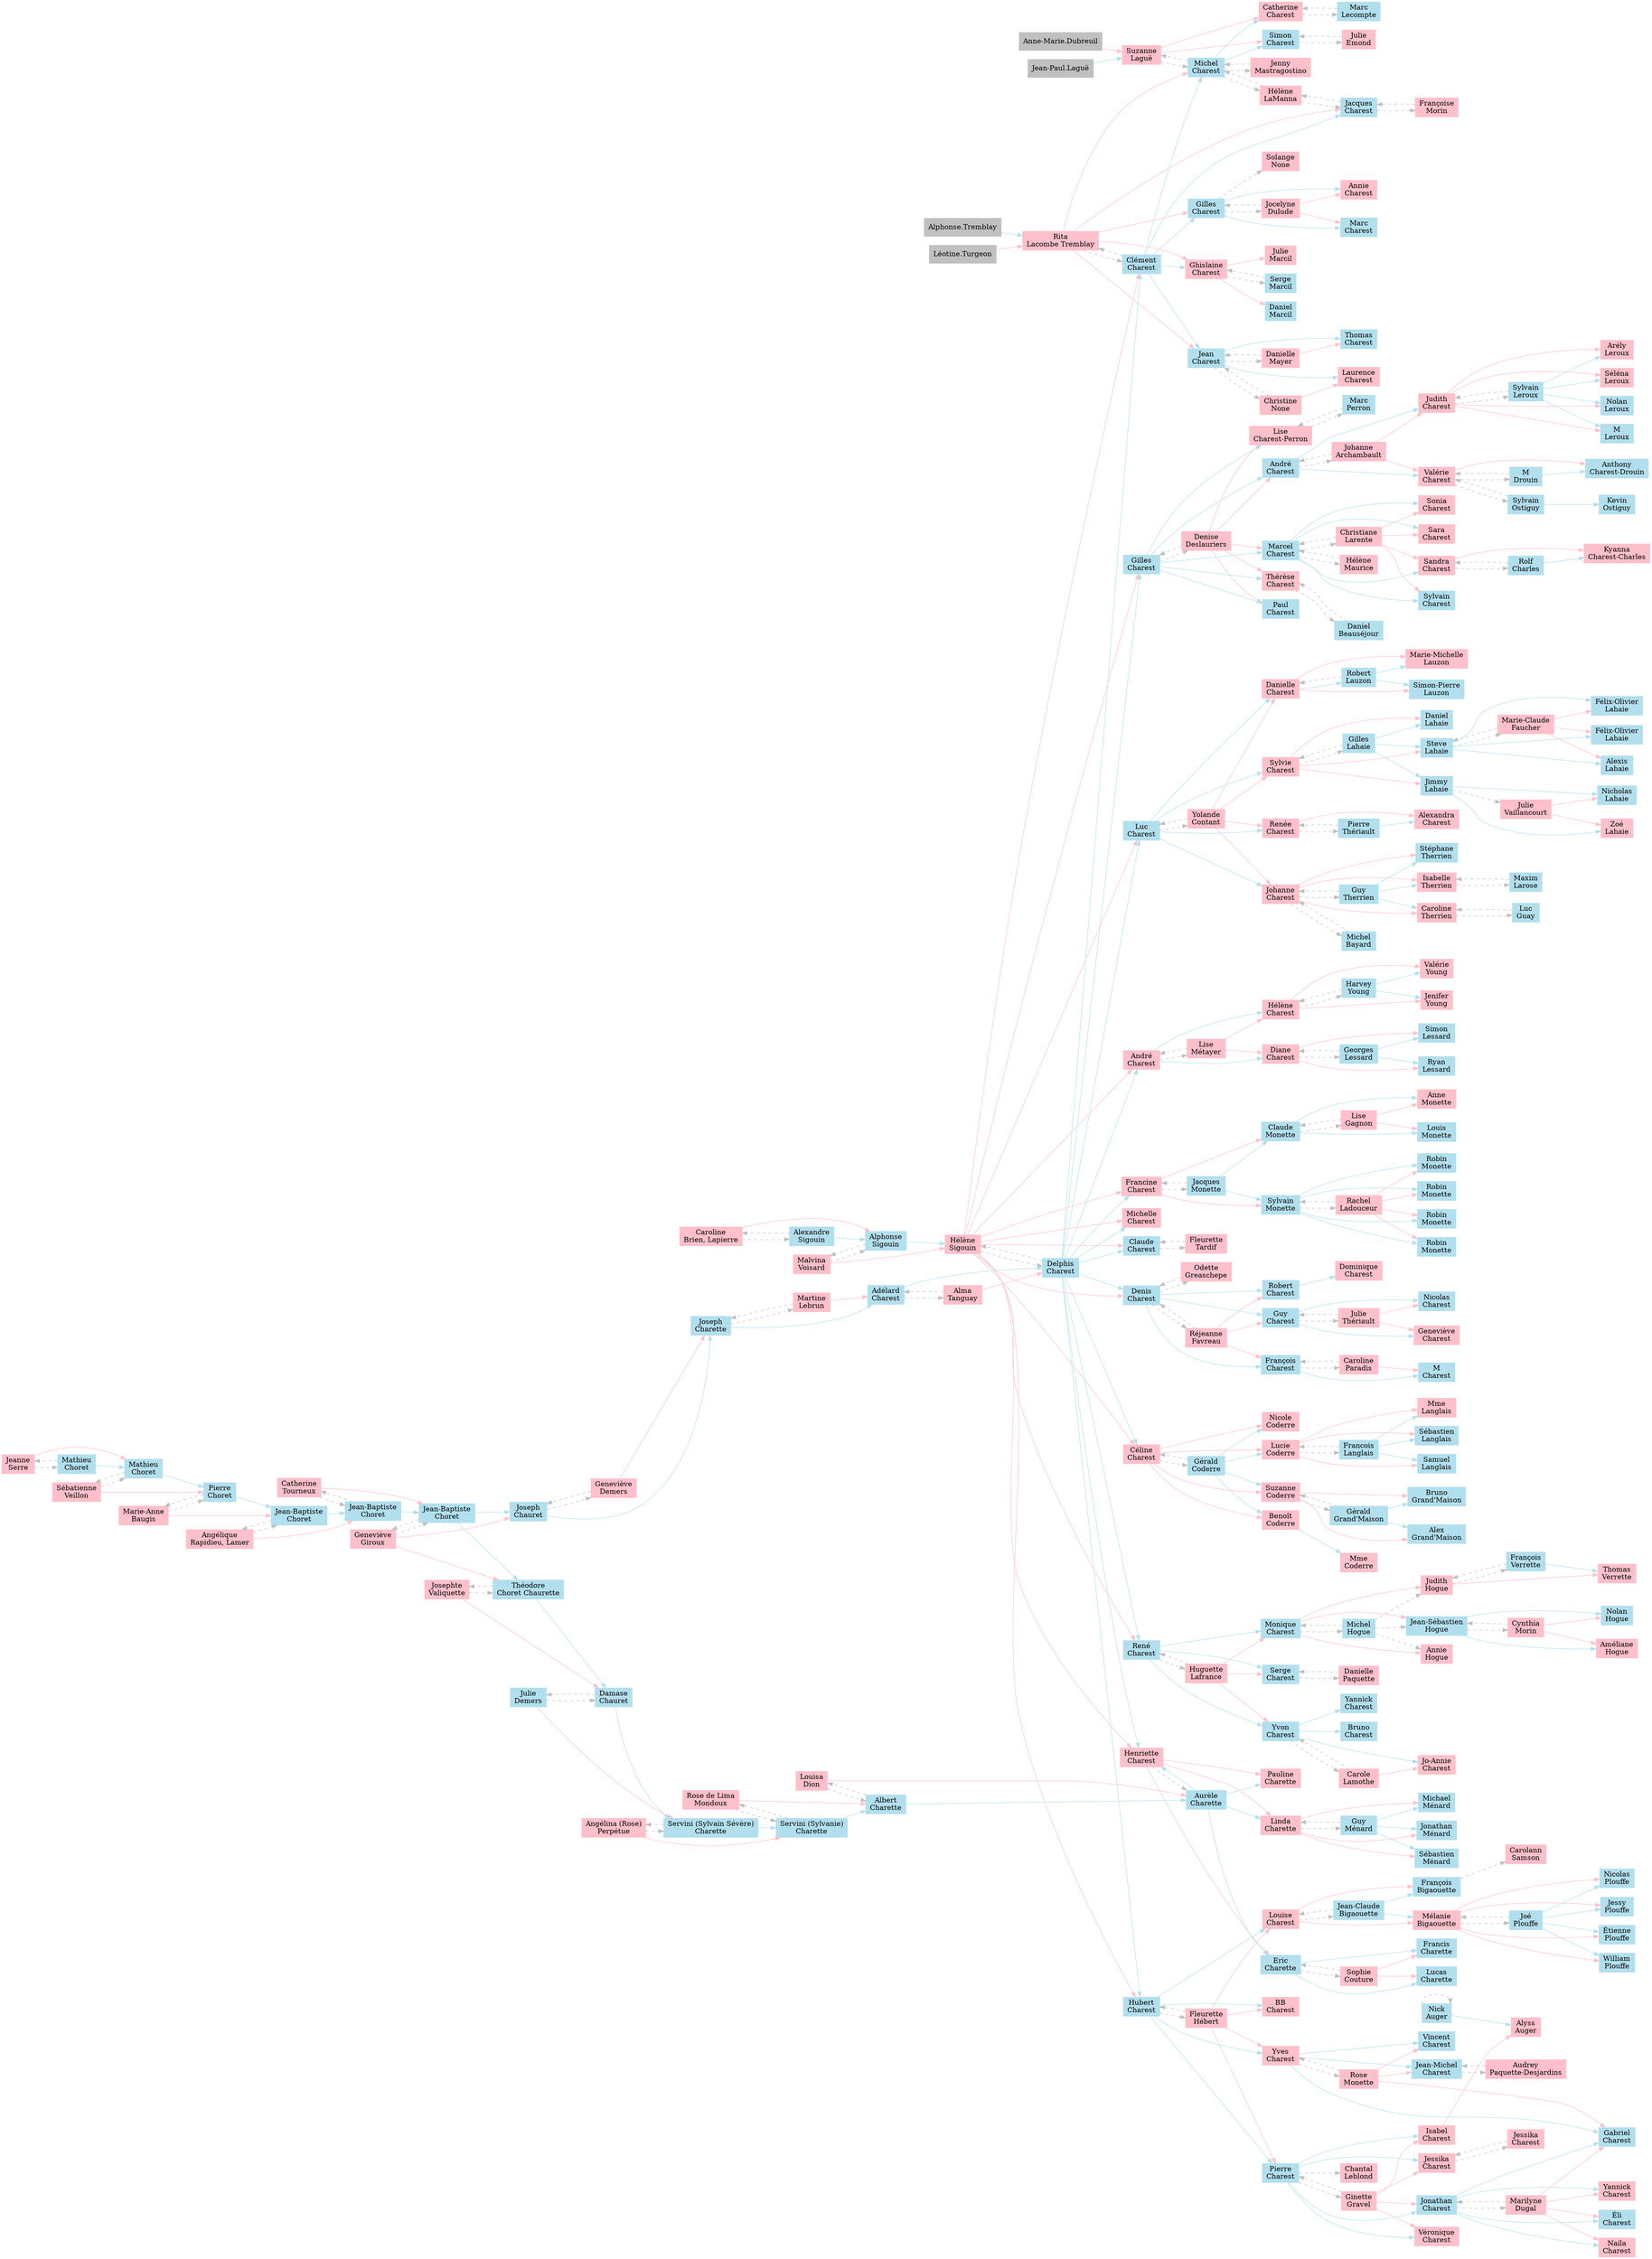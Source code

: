 digraph Genealopy {
	rankdir=LR
	I619 [label="Simon
Charest" color=lightblue2 shape=box style=filled]
	I603 [label="Suzanne
Laguë" color=pink shape=box style=filled]
	I603 -> I619 [color=pink style=solid]
	I610 [label="Michel
Charest" color=lightblue2 shape=box style=filled]
	I610 -> I619 [color=lightblue2 style=solid]
	JE [label="Julie
Emond" color=pink shape=box style=filled]
	JE -> I619 [color=grey style=dashed]
	JE [label="Julie
Emond" color=pink shape=box style=filled]
	I619 [label="Simon
Charest" color=lightblue2 shape=box style=filled]
	I619 -> JE [color=grey style=dashed]
	I620 [label="Catherine
Charest" color=pink shape=box style=filled]
	I603 [label="Suzanne
Laguë" color=pink shape=box style=filled]
	I603 -> I620 [color=pink style=solid]
	I610 [label="Michel
Charest" color=lightblue2 shape=box style=filled]
	I610 -> I620 [color=lightblue2 style=solid]
	ML [label="Marc
Lecompte" color=lightblue2 shape=box style=filled]
	ML -> I620 [color=grey style=dashed]
	ML [label="Marc
Lecompte" color=lightblue2 shape=box style=filled]
	I620 [label="Catherine
Charest" color=pink shape=box style=filled]
	I620 -> ML [color=grey style=dashed]
	"William.Plouffe" [label="William
Plouffe" color=lightblue2 shape=box style=filled]
	"Mélanie.Bigaouette" [label="Mélanie
Bigaouette" color=pink shape=box style=filled]
	"Mélanie.Bigaouette" -> "William.Plouffe" [color=pink style=solid]
	"Joé.Plouffe" [label="Joé
Plouffe" color=lightblue2 shape=box style=filled]
	"Joé.Plouffe" -> "William.Plouffe" [color=lightblue2 style=solid]
	"Nicolas.Plouffe" [label="Nicolas
Plouffe" color=lightblue2 shape=box style=filled]
	"Mélanie.Bigaouette" [label="Mélanie
Bigaouette" color=pink shape=box style=filled]
	"Mélanie.Bigaouette" -> "Nicolas.Plouffe" [color=pink style=solid]
	"Joé.Plouffe" [label="Joé
Plouffe" color=lightblue2 shape=box style=filled]
	"Joé.Plouffe" -> "Nicolas.Plouffe" [color=lightblue2 style=solid]
	"Jessy.Plouffe" [label="Jessy
Plouffe" color=lightblue2 shape=box style=filled]
	"Mélanie.Bigaouette" [label="Mélanie
Bigaouette" color=pink shape=box style=filled]
	"Mélanie.Bigaouette" -> "Jessy.Plouffe" [color=pink style=solid]
	"Joé.Plouffe" [label="Joé
Plouffe" color=lightblue2 shape=box style=filled]
	"Joé.Plouffe" -> "Jessy.Plouffe" [color=lightblue2 style=solid]
	"Étienne.Plouffe" [label="Étienne
Plouffe" color=lightblue2 shape=box style=filled]
	"Mélanie.Bigaouette" [label="Mélanie
Bigaouette" color=pink shape=box style=filled]
	"Mélanie.Bigaouette" -> "Étienne.Plouffe" [color=pink style=solid]
	"Joé.Plouffe" [label="Joé
Plouffe" color=lightblue2 shape=box style=filled]
	"Joé.Plouffe" -> "Étienne.Plouffe" [color=lightblue2 style=solid]
	"Kevin.Ostiguy" [label="Kevin
Ostiguy" color=lightblue2 shape=box style=filled]
	"Sylvain.Ostiguy" [label="Sylvain
Ostiguy" color=lightblue2 shape=box style=filled]
	"Sylvain.Ostiguy" -> "Kevin.Ostiguy" [color=lightblue2 style=solid]
	"Anthony.Charest" [label="Anthony
Charest-Drouin" color=lightblue2 shape=box style=filled]
	"Valérie.Charest" [label="Valérie
Charest" color=pink shape=box style=filled]
	"Valérie.Charest" -> "Anthony.Charest" [color=pink style=solid]
	"M.Drouin" [label="M
Drouin" color=lightblue2 shape=box style=filled]
	"M.Drouin" -> "Anthony.Charest" [color=lightblue2 style=solid]
	"Kyanna.Charest" [label="Kyanna
Charest-Charles" color=pink shape=box style=filled]
	"Sandra.Charest" [label="Sandra
Charest" color=pink shape=box style=filled]
	"Sandra.Charest" -> "Kyanna.Charest" [color=pink style=solid]
	"Rolf.Charles" [label="Rolf
Charles" color=lightblue2 shape=box style=filled]
	"Rolf.Charles" -> "Kyanna.Charest" [color=lightblue2 style=solid]
	"Arély.Leroux" [label="Arély
Leroux" color=pink shape=box style=filled]
	"Judith.Charest" [label="Judith
Charest" color=pink shape=box style=filled]
	"Judith.Charest" -> "Arély.Leroux" [color=pink style=solid]
	"Sylvain.Leroux" [label="Sylvain
Leroux" color=lightblue2 shape=box style=filled]
	"Sylvain.Leroux" -> "Arély.Leroux" [color=lightblue2 style=solid]
	"Séléna.Leroux" [label="Séléna
Leroux" color=pink shape=box style=filled]
	"Judith.Charest" [label="Judith
Charest" color=pink shape=box style=filled]
	"Judith.Charest" -> "Séléna.Leroux" [color=pink style=solid]
	"Sylvain.Leroux" [label="Sylvain
Leroux" color=lightblue2 shape=box style=filled]
	"Sylvain.Leroux" -> "Séléna.Leroux" [color=lightblue2 style=solid]
	"Nolan.Leroux" [label="Nolan
Leroux" color=lightblue2 shape=box style=filled]
	"Judith.Charest" [label="Judith
Charest" color=pink shape=box style=filled]
	"Judith.Charest" -> "Nolan.Leroux" [color=pink style=solid]
	"Sylvain.Leroux" [label="Sylvain
Leroux" color=lightblue2 shape=box style=filled]
	"Sylvain.Leroux" -> "Nolan.Leroux" [color=lightblue2 style=solid]
	"Gabriel.Charest" [label="Gabriel
Charest" color=lightblue2 shape=box style=filled]
	"Marilyne.Dugal" [label="Marilyne
Dugal" color=pink shape=box style=filled]
	"Marilyne.Dugal" -> "Gabriel.Charest" [color=pink style=solid]
	"Jonathan.Charest" [label="Jonathan
Charest" color=lightblue2 shape=box style=filled]
	"Jonathan.Charest" -> "Gabriel.Charest" [color=lightblue2 style=solid]
	"Naila.Charest" [label="Naila
Charest" color=pink shape=box style=filled]
	"Marilyne.Dugal" [label="Marilyne
Dugal" color=pink shape=box style=filled]
	"Marilyne.Dugal" -> "Naila.Charest" [color=pink style=solid]
	"Jonathan.Charest" [label="Jonathan
Charest" color=lightblue2 shape=box style=filled]
	"Jonathan.Charest" -> "Naila.Charest" [color=lightblue2 style=solid]
	"Yannick2.Charest" [label="Yannick
Charest" color=pink shape=box style=filled]
	"Marilyne.Dugal" [label="Marilyne
Dugal" color=pink shape=box style=filled]
	"Marilyne.Dugal" -> "Yannick2.Charest" [color=pink style=solid]
	"Jonathan.Charest" [label="Jonathan
Charest" color=lightblue2 shape=box style=filled]
	"Jonathan.Charest" -> "Yannick2.Charest" [color=lightblue2 style=solid]
	"Éli.Charest" [label="Éli
Charest" color=lightblue2 shape=box style=filled]
	"Marilyne.Dugal" [label="Marilyne
Dugal" color=pink shape=box style=filled]
	"Marilyne.Dugal" -> "Éli.Charest" [color=pink style=solid]
	"Jonathan.Charest" [label="Jonathan
Charest" color=lightblue2 shape=box style=filled]
	"Jonathan.Charest" -> "Éli.Charest" [color=lightblue2 style=solid]
	"Alyss.Auger" [label="Alyss
Auger" color=pink shape=box style=filled]
	"Isabel.Charest" [label="Isabel
Charest" color=pink shape=box style=filled]
	"Isabel.Charest" -> "Alyss.Auger" [color=pink style=solid]
	"Nick.Auger" [label="Nick
Auger" color=lightblue2 shape=box style=filled]
	"Nick.Auger" -> "Alyss.Auger" [color=lightblue2 style=solid]
	"Améliane.Hogue" [label="Améliane
Hogue" color=pink shape=box style=filled]
	"Cynthia.Morin" [label="Cynthia
Morin" color=pink shape=box style=filled]
	"Cynthia.Morin" -> "Améliane.Hogue" [color=pink style=solid]
	"Jean-Sébastien.Hogue" [label="Jean-Sébastien
Hogue" color=lightblue2 shape=box style=filled]
	"Jean-Sébastien.Hogue" -> "Améliane.Hogue" [color=lightblue2 style=solid]
	"Nolan.Hogue" [label="Nolan
Hogue" color=lightblue2 shape=box style=filled]
	"Cynthia.Morin" [label="Cynthia
Morin" color=pink shape=box style=filled]
	"Cynthia.Morin" -> "Nolan.Hogue" [color=pink style=solid]
	"Jean-Sébastien.Hogue" [label="Jean-Sébastien
Hogue" color=lightblue2 shape=box style=filled]
	"Jean-Sébastien.Hogue" -> "Nolan.Hogue" [color=lightblue2 style=solid]
	"Félix-Olivier.Lahaie" [label="Félix-Olivier
Lahaie" color=lightblue2 shape=box style=filled]
	"Marie-Claude.Faucher" [label="Marie-Claude
Faucher" color=pink shape=box style=filled]
	"Marie-Claude.Faucher" -> "Félix-Olivier.Lahaie" [color=pink style=solid]
	"Steve.Lahaie" [label="Steve
Lahaie" color=lightblue2 shape=box style=filled]
	"Steve.Lahaie" -> "Félix-Olivier.Lahaie" [color=lightblue2 style=solid]
	"Gabrielle.Lahaie" [label="Félix-Olivier
Lahaie" color=lightblue2 shape=box style=filled]
	"Marie-Claude.Faucher" [label="Marie-Claude
Faucher" color=pink shape=box style=filled]
	"Marie-Claude.Faucher" -> "Gabrielle.Lahaie" [color=pink style=solid]
	"Steve.Lahaie" [label="Steve
Lahaie" color=lightblue2 shape=box style=filled]
	"Steve.Lahaie" -> "Gabrielle.Lahaie" [color=lightblue2 style=solid]
	"Alexis.Lahaie" [label="Alexis
Lahaie" color=lightblue2 shape=box style=filled]
	"Marie-Claude.Faucher" [label="Marie-Claude
Faucher" color=pink shape=box style=filled]
	"Marie-Claude.Faucher" -> "Alexis.Lahaie" [color=pink style=solid]
	"Steve.Lahaie" [label="Steve
Lahaie" color=lightblue2 shape=box style=filled]
	"Steve.Lahaie" -> "Alexis.Lahaie" [color=lightblue2 style=solid]
	"Zoé.Lahaie" [label="Zoé
Lahaie" color=pink shape=box style=filled]
	"Julie.Vaillancourt" [label="Julie
Vaillancourt" color=pink shape=box style=filled]
	"Julie.Vaillancourt" -> "Zoé.Lahaie" [color=pink style=solid]
	"Jimmy.Lahaie" [label="Jimmy
Lahaie" color=lightblue2 shape=box style=filled]
	"Jimmy.Lahaie" -> "Zoé.Lahaie" [color=lightblue2 style=solid]
	"Nicholas.Lahaie" [label="Nicholas
Lahaie" color=lightblue2 shape=box style=filled]
	"Julie.Vaillancourt" [label="Julie
Vaillancourt" color=pink shape=box style=filled]
	"Julie.Vaillancourt" -> "Nicholas.Lahaie" [color=pink style=solid]
	"Jimmy.Lahaie" [label="Jimmy
Lahaie" color=lightblue2 shape=box style=filled]
	"Jimmy.Lahaie" -> "Nicholas.Lahaie" [color=lightblue2 style=solid]
	"M.Leroux" [label="M
Leroux" color=lightblue2 shape=box style=filled]
	"Judith.Charest" [label="Judith
Charest" color=pink shape=box style=filled]
	"Judith.Charest" -> "M.Leroux" [color=pink style=solid]
	"Sylvain.Leroux" [label="Sylvain
Leroux" color=lightblue2 shape=box style=filled]
	"Sylvain.Leroux" -> "M.Leroux" [color=lightblue2 style=solid]
	"Thomas.Verrette" [label="Thomas
Verrette" color=pink shape=box style=filled]
	"Judith.Hogue" [label="Judith
Hogue" color=pink shape=box style=filled]
	"Judith.Hogue" -> "Thomas.Verrette" [color=pink style=solid]
	"François.Verrette" [label="François
Verrette" color=lightblue2 shape=box style=filled]
	"François.Verrette" -> "Thomas.Verrette" [color=lightblue2 style=solid]
	"Dominique.Charest" [label="Dominique
Charest" color=pink shape=box style=filled]
	"Robert.Charest" [label="Robert
Charest" color=lightblue2 shape=box style=filled]
	"Robert.Charest" -> "Dominique.Charest" [color=lightblue2 style=solid]
	"Yannick.Charest" [label="Yannick
Charest" color=lightblue2 shape=box style=filled]
	"Yvon.Charest" [label="Yvon
Charest" color=lightblue2 shape=box style=filled]
	"Yvon.Charest" -> "Yannick.Charest" [color=lightblue2 style=solid]
	"Bruno.Charest" [label="Bruno
Charest" color=lightblue2 shape=box style=filled]
	"Yvon.Charest" [label="Yvon
Charest" color=lightblue2 shape=box style=filled]
	"Yvon.Charest" -> "Bruno.Charest" [color=lightblue2 style=solid]
	"Jo-Annie.Charest" [label="Jo-Annie
Charest" color=pink shape=box style=filled]
	"Carole.Lamothe" [label="Carole
Lamothe" color=pink shape=box style=filled]
	"Carole.Lamothe" -> "Jo-Annie.Charest" [color=pink style=solid]
	"Yvon.Charest" [label="Yvon
Charest" color=lightblue2 shape=box style=filled]
	"Yvon.Charest" -> "Jo-Annie.Charest" [color=lightblue2 style=solid]
	"Samuel.Langlais" [label="Samuel
Langlais" color=lightblue2 shape=box style=filled]
	"Lucie.Coderre" [label="Lucie
Coderre" color=pink shape=box style=filled]
	"Lucie.Coderre" -> "Samuel.Langlais" [color=pink style=solid]
	"Francois.Langlais" [label="Francois
Langlais" color=lightblue2 shape=box style=filled]
	"Francois.Langlais" -> "Samuel.Langlais" [color=lightblue2 style=solid]
	"Mme.Langlais" [label="Mme
Langlais" color=pink shape=box style=filled]
	"Lucie.Coderre" [label="Lucie
Coderre" color=pink shape=box style=filled]
	"Lucie.Coderre" -> "Mme.Langlais" [color=pink style=solid]
	"Francois.Langlais" [label="Francois
Langlais" color=lightblue2 shape=box style=filled]
	"Francois.Langlais" -> "Mme.Langlais" [color=lightblue2 style=solid]
	"Sébastien.Langlais" [label="Sébastien
Langlais" color=lightblue2 shape=box style=filled]
	"Lucie.Coderre" [label="Lucie
Coderre" color=pink shape=box style=filled]
	"Lucie.Coderre" -> "Sébastien.Langlais" [color=pink style=solid]
	"Francois.Langlais" [label="Francois
Langlais" color=lightblue2 shape=box style=filled]
	"Francois.Langlais" -> "Sébastien.Langlais" [color=lightblue2 style=solid]
	"Geneviève.Charest" [label="Geneviève
Charest" color=pink shape=box style=filled]
	"Julie.Thériault" [label="Julie
Thériault" color=pink shape=box style=filled]
	"Julie.Thériault" -> "Geneviève.Charest" [color=pink style=solid]
	"Guy.Charest" [label="Guy
Charest" color=lightblue2 shape=box style=filled]
	"Guy.Charest" -> "Geneviève.Charest" [color=lightblue2 style=solid]
	"Nicolas.Charest" [label="Nicolas
Charest" color=lightblue2 shape=box style=filled]
	"Julie.Thériault" [label="Julie
Thériault" color=pink shape=box style=filled]
	"Julie.Thériault" -> "Nicolas.Charest" [color=pink style=solid]
	"Guy.Charest" [label="Guy
Charest" color=lightblue2 shape=box style=filled]
	"Guy.Charest" -> "Nicolas.Charest" [color=lightblue2 style=solid]
	"Judith.Charest" [label="Judith
Charest" color=pink shape=box style=filled]
	"Johanne.Archambault" [label="Johanne
Archambault" color=pink shape=box style=filled]
	"Johanne.Archambault" -> "Judith.Charest" [color=pink style=solid]
	"André2.Charest" [label="André
Charest" color=lightblue2 shape=box style=filled]
	"André2.Charest" -> "Judith.Charest" [color=lightblue2 style=solid]
	"Sylvain.Leroux" [label="Sylvain
Leroux" color=lightblue2 shape=box style=filled]
	"Sylvain.Leroux" -> "Judith.Charest" [color=grey style=dashed]
	"Sylvain.Leroux" [label="Sylvain
Leroux" color=lightblue2 shape=box style=filled]
	"Judith.Charest" [label="Judith
Charest" color=pink shape=box style=filled]
	"Judith.Charest" -> "Sylvain.Leroux" [color=grey style=dashed]
	"Valérie.Charest" [label="Valérie
Charest" color=pink shape=box style=filled]
	"Johanne.Archambault" [label="Johanne
Archambault" color=pink shape=box style=filled]
	"Johanne.Archambault" -> "Valérie.Charest" [color=pink style=solid]
	"André2.Charest" [label="André
Charest" color=lightblue2 shape=box style=filled]
	"André2.Charest" -> "Valérie.Charest" [color=lightblue2 style=solid]
	"M.Drouin" [label="M
Drouin" color=lightblue2 shape=box style=filled]
	"M.Drouin" -> "Valérie.Charest" [color=grey style=dashed]
	"Sylvain.Ostiguy" [label="Sylvain
Ostiguy" color=lightblue2 shape=box style=filled]
	"Sylvain.Ostiguy" -> "Valérie.Charest" [color=grey style=dashed]
	"M.Drouin" [label="M
Drouin" color=lightblue2 shape=box style=filled]
	"Valérie.Charest" [label="Valérie
Charest" color=pink shape=box style=filled]
	"Valérie.Charest" -> "M.Drouin" [color=grey style=dashed]
	"Sylvain.Ostiguy" [label="Sylvain
Ostiguy" color=lightblue2 shape=box style=filled]
	"Valérie.Charest" [label="Valérie
Charest" color=pink shape=box style=filled]
	"Valérie.Charest" -> "Sylvain.Ostiguy" [color=grey style=dashed]
	"Sylvain.Charest" [label="Sylvain
Charest" color=lightblue2 shape=box style=filled]
	"Christiane.Larente" [label="Christiane
Larente" color=pink shape=box style=filled]
	"Christiane.Larente" -> "Sylvain.Charest" [color=pink style=solid]
	"Marcel.Charest" [label="Marcel
Charest" color=lightblue2 shape=box style=filled]
	"Marcel.Charest" -> "Sylvain.Charest" [color=lightblue2 style=solid]
	"Sandra.Charest" [label="Sandra
Charest" color=pink shape=box style=filled]
	"Christiane.Larente" [label="Christiane
Larente" color=pink shape=box style=filled]
	"Christiane.Larente" -> "Sandra.Charest" [color=pink style=solid]
	"Marcel.Charest" [label="Marcel
Charest" color=lightblue2 shape=box style=filled]
	"Marcel.Charest" -> "Sandra.Charest" [color=lightblue2 style=solid]
	"Rolf.Charles" [label="Rolf
Charles" color=lightblue2 shape=box style=filled]
	"Rolf.Charles" -> "Sandra.Charest" [color=grey style=dashed]
	"Rolf.Charles" [label="Rolf
Charles" color=lightblue2 shape=box style=filled]
	"Sandra.Charest" [label="Sandra
Charest" color=pink shape=box style=filled]
	"Sandra.Charest" -> "Rolf.Charles" [color=grey style=dashed]
	"Sonia.Charest" [label="Sonia
Charest" color=pink shape=box style=filled]
	"Christiane.Larente" [label="Christiane
Larente" color=pink shape=box style=filled]
	"Christiane.Larente" -> "Sonia.Charest" [color=pink style=solid]
	"Marcel.Charest" [label="Marcel
Charest" color=lightblue2 shape=box style=filled]
	"Marcel.Charest" -> "Sonia.Charest" [color=lightblue2 style=solid]
	"Sara.Charest" [label="Sara
Charest" color=pink shape=box style=filled]
	"Christiane.Larente" [label="Christiane
Larente" color=pink shape=box style=filled]
	"Christiane.Larente" -> "Sara.Charest" [color=pink style=solid]
	"Marcel.Charest" [label="Marcel
Charest" color=lightblue2 shape=box style=filled]
	"Marcel.Charest" -> "Sara.Charest" [color=lightblue2 style=solid]
	"Mélanie.Bigaouette" [label="Mélanie
Bigaouette" color=pink shape=box style=filled]
	"Louise.Charest" [label="Louise
Charest" color=pink shape=box style=filled]
	"Louise.Charest" -> "Mélanie.Bigaouette" [color=pink style=solid]
	"Jean-Claude.Bigaouette" [label="Jean-Claude
Bigaouette" color=lightblue2 shape=box style=filled]
	"Jean-Claude.Bigaouette" -> "Mélanie.Bigaouette" [color=lightblue2 style=solid]
	"Joé.Plouffe" [label="Joé
Plouffe" color=lightblue2 shape=box style=filled]
	"Joé.Plouffe" -> "Mélanie.Bigaouette" [color=grey style=dashed]
	"Joé.Plouffe" [label="Joé
Plouffe" color=lightblue2 shape=box style=filled]
	"Mélanie.Bigaouette" [label="Mélanie
Bigaouette" color=pink shape=box style=filled]
	"Mélanie.Bigaouette" -> "Joé.Plouffe" [color=grey style=dashed]
	"François.Bigaouette" [label="François
Bigaouette" color=lightblue2 shape=box style=filled]
	"Louise.Charest" [label="Louise
Charest" color=pink shape=box style=filled]
	"Louise.Charest" -> "François.Bigaouette" [color=pink style=solid]
	"Jean-Claude.Bigaouette" [label="Jean-Claude
Bigaouette" color=lightblue2 shape=box style=filled]
	"Jean-Claude.Bigaouette" -> "François.Bigaouette" [color=lightblue2 style=solid]
	"Carolann.Samson" [label="Carolann
Samson" color=pink shape=box style=filled]
	"François.Bigaouette" [label="François
Bigaouette" color=lightblue2 shape=box style=filled]
	"François.Bigaouette" -> "Carolann.Samson" [color=grey style=dashed]
	"Véronik.Charest" [label="Véronique
Charest" color=pink shape=box style=filled]
	"Ginette.Gravel" [label="Ginette
Gravel" color=pink shape=box style=filled]
	"Ginette.Gravel" -> "Véronik.Charest" [color=pink style=solid]
	"Pierre.Charest" [label="Pierre
Charest" color=lightblue2 shape=box style=filled]
	"Pierre.Charest" -> "Véronik.Charest" [color=lightblue2 style=solid]
	"Isabel.Charest" [label="Isabel
Charest" color=pink shape=box style=filled]
	"Ginette.Gravel" [label="Ginette
Gravel" color=pink shape=box style=filled]
	"Ginette.Gravel" -> "Isabel.Charest" [color=pink style=solid]
	"Pierre.Charest" [label="Pierre
Charest" color=lightblue2 shape=box style=filled]
	"Pierre.Charest" -> "Isabel.Charest" [color=lightblue2 style=solid]
	"Nick.Auger" [label="Nick
Auger" color=lightblue2 shape=box style=filled]
	"Nick.Auger" [label="Nick
Auger" color=lightblue2 shape=box style=filled]
	"Nick.Auger" -> "Nick.Auger" [color=grey style=dashed]
	"Jessika.Charest" [label="Jessika
Charest" color=pink shape=box style=filled]
	"Ginette.Gravel" [label="Ginette
Gravel" color=pink shape=box style=filled]
	"Ginette.Gravel" -> "Jessika.Charest" [color=pink style=solid]
	"Pierre.Charest" [label="Pierre
Charest" color=lightblue2 shape=box style=filled]
	"Pierre.Charest" -> "Jessika.Charest" [color=lightblue2 style=solid]
	"Francis.Tobin" [label="Jessika
Charest" color=pink shape=box style=filled]
	"Francis.Tobin" -> "Jessika.Charest" [color=grey style=dashed]
	"Francis.Tobin" [label="Jessika
Charest" color=pink shape=box style=filled]
	"Jessika.Charest" [label="Jessika
Charest" color=pink shape=box style=filled]
	"Jessika.Charest" -> "Francis.Tobin" [color=grey style=dashed]
	"Jonathan.Charest" [label="Jonathan
Charest" color=lightblue2 shape=box style=filled]
	"Ginette.Gravel" [label="Ginette
Gravel" color=pink shape=box style=filled]
	"Ginette.Gravel" -> "Jonathan.Charest" [color=pink style=solid]
	"Pierre.Charest" [label="Pierre
Charest" color=lightblue2 shape=box style=filled]
	"Pierre.Charest" -> "Jonathan.Charest" [color=lightblue2 style=solid]
	"Marilyne.Dugal" [label="Marilyne
Dugal" color=pink shape=box style=filled]
	"Marilyne.Dugal" -> "Jonathan.Charest" [color=grey style=dashed]
	"Marilyne.Dugal" [label="Marilyne
Dugal" color=pink shape=box style=filled]
	"Jonathan.Charest" [label="Jonathan
Charest" color=lightblue2 shape=box style=filled]
	"Jonathan.Charest" -> "Marilyne.Dugal" [color=grey style=dashed]
	"Annie.Hogue" [label="Annie
Hogue" color=pink shape=box style=filled]
	"Monique.Charest" [label="Monique
Charest" color=lightblue2 shape=box style=filled]
	"Monique.Charest" -> "Annie.Hogue" [color=pink style=solid]
	"Michel.Hogue" [label="Michel
Hogue" color=lightblue2 shape=box style=filled]
	"Michel.Hogue" -> "Annie.Hogue" [color=grey style=dashed]
	"Judith.Hogue" [label="Judith
Hogue" color=pink shape=box style=filled]
	"Monique.Charest" [label="Monique
Charest" color=lightblue2 shape=box style=filled]
	"Monique.Charest" -> "Judith.Hogue" [color=pink style=solid]
	"Michel.Hogue" [label="Michel
Hogue" color=lightblue2 shape=box style=filled]
	"Michel.Hogue" -> "Judith.Hogue" [color=grey style=dashed]
	"François.Verrette" [label="François
Verrette" color=lightblue2 shape=box style=filled]
	"François.Verrette" -> "Judith.Hogue" [color=grey style=dashed]
	"François.Verrette" [label="François
Verrette" color=lightblue2 shape=box style=filled]
	"Judith.Hogue" [label="Judith
Hogue" color=pink shape=box style=filled]
	"Judith.Hogue" -> "François.Verrette" [color=grey style=dashed]
	"Jean-Sébastien.Hogue" [label="Jean-Sébastien
Hogue" color=lightblue2 shape=box style=filled]
	"Monique.Charest" [label="Monique
Charest" color=lightblue2 shape=box style=filled]
	"Monique.Charest" -> "Jean-Sébastien.Hogue" [color=pink style=solid]
	"Michel.Hogue" [label="Michel
Hogue" color=lightblue2 shape=box style=filled]
	"Michel.Hogue" -> "Jean-Sébastien.Hogue" [color=grey style=dashed]
	"Cynthia.Morin" [label="Cynthia
Morin" color=pink shape=box style=filled]
	"Cynthia.Morin" -> "Jean-Sébastien.Hogue" [color=grey style=dashed]
	"Cynthia.Morin" [label="Cynthia
Morin" color=pink shape=box style=filled]
	"Jean-Sébastien.Hogue" [label="Jean-Sébastien
Hogue" color=lightblue2 shape=box style=filled]
	"Jean-Sébastien.Hogue" -> "Cynthia.Morin" [color=grey style=dashed]
	"Gabriel.Charest" [label="Gabriel
Charest" color=lightblue2 shape=box style=filled]
	"Rose.Monette" [label="Rose
Monette" color=pink shape=box style=filled]
	"Rose.Monette" -> "Gabriel.Charest" [color=pink style=solid]
	"Yves.Charest" [label="Yves
Charest" color=pink shape=box style=filled]
	"Yves.Charest" -> "Gabriel.Charest" [color=lightblue2 style=solid]
	"Vincent.Charest" [label="Vincent
Charest" color=lightblue2 shape=box style=filled]
	"Rose.Monette" [label="Rose
Monette" color=pink shape=box style=filled]
	"Rose.Monette" -> "Vincent.Charest" [color=pink style=solid]
	"Yves.Charest" [label="Yves
Charest" color=pink shape=box style=filled]
	"Yves.Charest" -> "Vincent.Charest" [color=lightblue2 style=solid]
	"Jean-Michel.Charest" [label="Jean-Michel
Charest" color=lightblue2 shape=box style=filled]
	"Rose.Monette" [label="Rose
Monette" color=pink shape=box style=filled]
	"Rose.Monette" -> "Jean-Michel.Charest" [color=pink style=solid]
	"Yves.Charest" [label="Yves
Charest" color=pink shape=box style=filled]
	"Yves.Charest" -> "Jean-Michel.Charest" [color=lightblue2 style=solid]
	"Audrey.Paquette-Desjardins" [label="Audrey
Paquette-Desjardins" color=pink shape=box style=filled]
	"Audrey.Paquette-Desjardins" -> "Jean-Michel.Charest" [color=grey style=dashed]
	"Audrey.Paquette-Desjardins" [label="Audrey
Paquette-Desjardins" color=pink shape=box style=filled]
	"Jean-Michel.Charest" [label="Jean-Michel
Charest" color=lightblue2 shape=box style=filled]
	"Jean-Michel.Charest" -> "Audrey.Paquette-Desjardins" [color=grey style=dashed]
	"Alex.Grand'Maison" [label="Alex
Grand'Maison" color=lightblue2 shape=box style=filled]
	"Suzanne.Coderre" [label="Suzanne
Coderre" color=pink shape=box style=filled]
	"Suzanne.Coderre" -> "Alex.Grand'Maison" [color=pink style=solid]
	"Gérald.Grand'Maison" [label="Gérald
Grand'Maison" color=lightblue2 shape=box style=filled]
	"Gérald.Grand'Maison" -> "Alex.Grand'Maison" [color=lightblue2 style=solid]
	"Bruno.Grand'Maison" [label="Bruno
Grand'Maison" color=lightblue2 shape=box style=filled]
	"Suzanne.Coderre" [label="Suzanne
Coderre" color=pink shape=box style=filled]
	"Suzanne.Coderre" -> "Bruno.Grand'Maison" [color=pink style=solid]
	"Gérald.Grand'Maison" [label="Gérald
Grand'Maison" color=lightblue2 shape=box style=filled]
	"Gérald.Grand'Maison" -> "Bruno.Grand'Maison" [color=lightblue2 style=solid]
	"Mme.Coderre" [label="Mme
Coderre" color=pink shape=box style=filled]
	"Benoît.Coderre" [label="Benoît
Coderre" color=pink shape=box style=filled]
	"Benoît.Coderre" -> "Mme.Coderre" [color=lightblue2 style=solid]
	"Stéphane.Therrien" [label="Stéphane
Therrien" color=lightblue2 shape=box style=filled]
	"Johanne.Charest" [label="Johanne
Charest" color=pink shape=box style=filled]
	"Johanne.Charest" -> "Stéphane.Therrien" [color=pink style=solid]
	"Guy.Therrien" [label="Guy
Therrien" color=lightblue2 shape=box style=filled]
	"Guy.Therrien" -> "Stéphane.Therrien" [color=lightblue2 style=solid]
	"Isabelle.Therrien" [label="Isabelle
Therrien" color=pink shape=box style=filled]
	"Johanne.Charest" [label="Johanne
Charest" color=pink shape=box style=filled]
	"Johanne.Charest" -> "Isabelle.Therrien" [color=pink style=solid]
	"Guy.Therrien" [label="Guy
Therrien" color=lightblue2 shape=box style=filled]
	"Guy.Therrien" -> "Isabelle.Therrien" [color=lightblue2 style=solid]
	"Maxim.Larose" [label="Maxim
Larose" color=lightblue2 shape=box style=filled]
	"Maxim.Larose" -> "Isabelle.Therrien" [color=grey style=dashed]
	"Maxim.Larose" [label="Maxim
Larose" color=lightblue2 shape=box style=filled]
	"Isabelle.Therrien" [label="Isabelle
Therrien" color=pink shape=box style=filled]
	"Isabelle.Therrien" -> "Maxim.Larose" [color=grey style=dashed]
	"Caroline.Therrien" [label="Caroline
Therrien" color=pink shape=box style=filled]
	"Johanne.Charest" [label="Johanne
Charest" color=pink shape=box style=filled]
	"Johanne.Charest" -> "Caroline.Therrien" [color=pink style=solid]
	"Guy.Therrien" [label="Guy
Therrien" color=lightblue2 shape=box style=filled]
	"Guy.Therrien" -> "Caroline.Therrien" [color=lightblue2 style=solid]
	"Luc.Guay" [label="Luc
Guay" color=lightblue2 shape=box style=filled]
	"Luc.Guay" -> "Caroline.Therrien" [color=grey style=dashed]
	"Luc.Guay" [label="Luc
Guay" color=lightblue2 shape=box style=filled]
	"Caroline.Therrien" [label="Caroline
Therrien" color=pink shape=box style=filled]
	"Caroline.Therrien" -> "Luc.Guay" [color=grey style=dashed]
	"Simon-Pierre.Lauzon" [label="Simon-Pierre
Lauzon" color=lightblue2 shape=box style=filled]
	"Danielle.Charest" [label="Danielle
Charest" color=pink shape=box style=filled]
	"Danielle.Charest" -> "Simon-Pierre.Lauzon" [color=pink style=solid]
	"Robert.Lauzon" [label="Robert
Lauzon" color=lightblue2 shape=box style=filled]
	"Robert.Lauzon" -> "Simon-Pierre.Lauzon" [color=lightblue2 style=solid]
	"Marie-Michelle.Lauzon" [label="Marie-Michelle
Lauzon" color=pink shape=box style=filled]
	"Danielle.Charest" [label="Danielle
Charest" color=pink shape=box style=filled]
	"Danielle.Charest" -> "Marie-Michelle.Lauzon" [color=pink style=solid]
	"Robert.Lauzon" [label="Robert
Lauzon" color=lightblue2 shape=box style=filled]
	"Robert.Lauzon" -> "Marie-Michelle.Lauzon" [color=lightblue2 style=solid]
	"Steve.Lahaie" [label="Steve
Lahaie" color=lightblue2 shape=box style=filled]
	"Sylvie.Charest" [label="Sylvie
Charest" color=pink shape=box style=filled]
	"Sylvie.Charest" -> "Steve.Lahaie" [color=pink style=solid]
	"Gilles.Lahaie" [label="Gilles
Lahaie" color=lightblue2 shape=box style=filled]
	"Gilles.Lahaie" -> "Steve.Lahaie" [color=lightblue2 style=solid]
	"Marie-Claude.Faucher" [label="Marie-Claude
Faucher" color=pink shape=box style=filled]
	"Marie-Claude.Faucher" -> "Steve.Lahaie" [color=grey style=dashed]
	"Marie-Claude.Faucher" [label="Marie-Claude
Faucher" color=pink shape=box style=filled]
	"Steve.Lahaie" [label="Steve
Lahaie" color=lightblue2 shape=box style=filled]
	"Steve.Lahaie" -> "Marie-Claude.Faucher" [color=grey style=dashed]
	"Jimmy.Lahaie" [label="Jimmy
Lahaie" color=lightblue2 shape=box style=filled]
	"Sylvie.Charest" [label="Sylvie
Charest" color=pink shape=box style=filled]
	"Sylvie.Charest" -> "Jimmy.Lahaie" [color=pink style=solid]
	"Gilles.Lahaie" [label="Gilles
Lahaie" color=lightblue2 shape=box style=filled]
	"Gilles.Lahaie" -> "Jimmy.Lahaie" [color=lightblue2 style=solid]
	"Julie.Vaillancourt" [label="Julie
Vaillancourt" color=pink shape=box style=filled]
	"Jimmy.Lahaie" [label="Jimmy
Lahaie" color=lightblue2 shape=box style=filled]
	"Jimmy.Lahaie" -> "Julie.Vaillancourt" [color=grey style=dashed]
	"Daniel.Lahaie" [label="Daniel
Lahaie" color=lightblue2 shape=box style=filled]
	"Sylvie.Charest" [label="Sylvie
Charest" color=pink shape=box style=filled]
	"Sylvie.Charest" -> "Daniel.Lahaie" [color=pink style=solid]
	"Gilles.Lahaie" [label="Gilles
Lahaie" color=lightblue2 shape=box style=filled]
	"Gilles.Lahaie" -> "Daniel.Lahaie" [color=lightblue2 style=solid]
	"Alexandra.Charest" [label="Alexandra
Charest" color=pink shape=box style=filled]
	"Renée.Charest" [label="Renée
Charest" color=pink shape=box style=filled]
	"Renée.Charest" -> "Alexandra.Charest" [color=pink style=solid]
	"Pierre.Thériault" [label="Pierre
Thériault" color=lightblue2 shape=box style=filled]
	"Pierre.Thériault" -> "Alexandra.Charest" [color=lightblue2 style=solid]
	"Ryan.Lessard" [label="Ryan
Lessard" color=lightblue2 shape=box style=filled]
	"Diane.Charest" [label="Diane
Charest" color=pink shape=box style=filled]
	"Diane.Charest" -> "Ryan.Lessard" [color=pink style=solid]
	"Georges.Lessard" [label="Georges
Lessard" color=lightblue2 shape=box style=filled]
	"Georges.Lessard" -> "Ryan.Lessard" [color=lightblue2 style=solid]
	"Simon.Lessard" [label="Simon
Lessard" color=lightblue2 shape=box style=filled]
	"Diane.Charest" [label="Diane
Charest" color=pink shape=box style=filled]
	"Diane.Charest" -> "Simon.Lessard" [color=pink style=solid]
	"Georges.Lessard" [label="Georges
Lessard" color=lightblue2 shape=box style=filled]
	"Georges.Lessard" -> "Simon.Lessard" [color=lightblue2 style=solid]
	"Jenifer.Young" [label="Jenifer
Young" color=pink shape=box style=filled]
	"Hélène.Charest" [label="Hélène
Charest" color=pink shape=box style=filled]
	"Hélène.Charest" -> "Jenifer.Young" [color=pink style=solid]
	"Harvey.Young" [label="Harvey
Young" color=lightblue2 shape=box style=filled]
	"Harvey.Young" -> "Jenifer.Young" [color=lightblue2 style=solid]
	"Valérie.Young" [label="Valérie
Young" color=pink shape=box style=filled]
	"Hélène.Charest" [label="Hélène
Charest" color=pink shape=box style=filled]
	"Hélène.Charest" -> "Valérie.Young" [color=pink style=solid]
	"Harvey.Young" [label="Harvey
Young" color=lightblue2 shape=box style=filled]
	"Harvey.Young" -> "Valérie.Young" [color=lightblue2 style=solid]
	"Sébastien.Ménard" [label="Sébastien
Ménard" color=lightblue2 shape=box style=filled]
	"Linda.Charette" [label="Linda
Charette" color=pink shape=box style=filled]
	"Linda.Charette" -> "Sébastien.Ménard" [color=pink style=solid]
	"Guy.Ménard" [label="Guy
Ménard" color=lightblue2 shape=box style=filled]
	"Guy.Ménard" -> "Sébastien.Ménard" [color=lightblue2 style=solid]
	"Michael.Ménard" [label="Michael
Ménard" color=lightblue2 shape=box style=filled]
	"Linda.Charette" [label="Linda
Charette" color=pink shape=box style=filled]
	"Linda.Charette" -> "Michael.Ménard" [color=pink style=solid]
	"Guy.Ménard" [label="Guy
Ménard" color=lightblue2 shape=box style=filled]
	"Guy.Ménard" -> "Michael.Ménard" [color=lightblue2 style=solid]
	"Jonathan.Ménard" [label="Jonathan
Ménard" color=lightblue2 shape=box style=filled]
	"Linda.Charette" [label="Linda
Charette" color=pink shape=box style=filled]
	"Linda.Charette" -> "Jonathan.Ménard" [color=pink style=solid]
	"Guy.Ménard" [label="Guy
Ménard" color=lightblue2 shape=box style=filled]
	"Guy.Ménard" -> "Jonathan.Ménard" [color=lightblue2 style=solid]
	"Francis.Charette" [label="Francis
Charette" color=lightblue2 shape=box style=filled]
	"Sophie.Couture" [label="Sophie
Couture" color=pink shape=box style=filled]
	"Sophie.Couture" -> "Francis.Charette" [color=pink style=solid]
	"Eric.Charette" [label="Eric
Charette" color=lightblue2 shape=box style=filled]
	"Eric.Charette" -> "Francis.Charette" [color=lightblue2 style=solid]
	"Lucas.Charette" [label="Lucas
Charette" color=lightblue2 shape=box style=filled]
	"Sophie.Couture" [label="Sophie
Couture" color=pink shape=box style=filled]
	"Sophie.Couture" -> "Lucas.Charette" [color=pink style=solid]
	"Eric.Charette" [label="Eric
Charette" color=lightblue2 shape=box style=filled]
	"Eric.Charette" -> "Lucas.Charette" [color=lightblue2 style=solid]
	"Robin.Monette" [label="Robin
Monette" color=lightblue2 shape=box style=filled]
	"Rachel.Ladouceur" [label="Rachel
Ladouceur" color=pink shape=box style=filled]
	"Rachel.Ladouceur" -> "Robin.Monette" [color=pink style=solid]
	"Sylvain.Monette" [label="Sylvain
Monette" color=lightblue2 shape=box style=filled]
	"Sylvain.Monette" -> "Robin.Monette" [color=lightblue2 style=solid]
	"Nicholas.Monette" [label="Robin
Monette" color=lightblue2 shape=box style=filled]
	"Rachel.Ladouceur" [label="Rachel
Ladouceur" color=pink shape=box style=filled]
	"Rachel.Ladouceur" -> "Nicholas.Monette" [color=pink style=solid]
	"Sylvain.Monette" [label="Sylvain
Monette" color=lightblue2 shape=box style=filled]
	"Sylvain.Monette" -> "Nicholas.Monette" [color=lightblue2 style=solid]
	"Hugo.Monette" [label="Robin
Monette" color=lightblue2 shape=box style=filled]
	"Rachel.Ladouceur" [label="Rachel
Ladouceur" color=pink shape=box style=filled]
	"Rachel.Ladouceur" -> "Hugo.Monette" [color=pink style=solid]
	"Sylvain.Monette" [label="Sylvain
Monette" color=lightblue2 shape=box style=filled]
	"Sylvain.Monette" -> "Hugo.Monette" [color=lightblue2 style=solid]
	"Philippe.Monette" [label="Robin
Monette" color=lightblue2 shape=box style=filled]
	"Rachel.Ladouceur" [label="Rachel
Ladouceur" color=pink shape=box style=filled]
	"Rachel.Ladouceur" -> "Philippe.Monette" [color=pink style=solid]
	"Sylvain.Monette" [label="Sylvain
Monette" color=lightblue2 shape=box style=filled]
	"Sylvain.Monette" -> "Philippe.Monette" [color=lightblue2 style=solid]
	"Louis.Monette" [label="Louis
Monette" color=lightblue2 shape=box style=filled]
	"Lise.Gagnon" [label="Lise
Gagnon" color=pink shape=box style=filled]
	"Lise.Gagnon" -> "Louis.Monette" [color=pink style=solid]
	"Claude.Monette" [label="Claude
Monette" color=lightblue2 shape=box style=filled]
	"Claude.Monette" -> "Louis.Monette" [color=lightblue2 style=solid]
	"Anne.Monette" [label="Anne
Monette" color=pink shape=box style=filled]
	"Lise.Gagnon" [label="Lise
Gagnon" color=pink shape=box style=filled]
	"Lise.Gagnon" -> "Anne.Monette" [color=pink style=solid]
	"Claude.Monette" [label="Claude
Monette" color=lightblue2 shape=box style=filled]
	"Claude.Monette" -> "Anne.Monette" [color=lightblue2 style=solid]
	"M.Charest" [label="M
Charest" color=lightblue2 shape=box style=filled]
	"Caroline.Paradis" [label="Caroline
Paradis" color=pink shape=box style=filled]
	"Caroline.Paradis" -> "M.Charest" [color=pink style=solid]
	"François.Charest" [label="François
Charest" color=lightblue2 shape=box style=filled]
	"François.Charest" -> "M.Charest" [color=lightblue2 style=solid]
	"Marc.Charest" [label="Marc
Charest" color=lightblue2 shape=box style=filled]
	"Jocelyne.Dulude" [label="Jocelyne
Dulude" color=pink shape=box style=filled]
	"Jocelyne.Dulude" -> "Marc.Charest" [color=pink style=solid]
	"Gilles2.Charest" [label="Gilles
Charest" color=lightblue2 shape=box style=filled]
	"Gilles2.Charest" -> "Marc.Charest" [color=lightblue2 style=solid]
	"Annie.Charest" [label="Annie
Charest" color=pink shape=box style=filled]
	"Jocelyne.Dulude" [label="Jocelyne
Dulude" color=pink shape=box style=filled]
	"Jocelyne.Dulude" -> "Annie.Charest" [color=pink style=solid]
	"Gilles2.Charest" [label="Gilles
Charest" color=lightblue2 shape=box style=filled]
	"Gilles2.Charest" -> "Annie.Charest" [color=lightblue2 style=solid]
	"Daniel.Marcil" [label="Daniel
Marcil" color=lightblue2 shape=box style=filled]
	"Ghislaine.Charest" [label="Ghislaine
Charest" color=pink shape=box style=filled]
	"Ghislaine.Charest" -> "Daniel.Marcil" [color=pink style=solid]
	"Julie.Marcil" [label="Julie
Marcil" color=pink shape=box style=filled]
	"Ghislaine.Charest" [label="Ghislaine
Charest" color=pink shape=box style=filled]
	"Ghislaine.Charest" -> "Julie.Marcil" [color=pink style=solid]
	"Laurence.Charest" [label="Laurence
Charest" color=pink shape=box style=filled]
	Christine [label="Christine
None" color=pink shape=box style=filled]
	Christine -> "Laurence.Charest" [color=pink style=solid]
	"Jean.Charest" [label="Jean
Charest" color=lightblue2 shape=box style=filled]
	"Jean.Charest" -> "Laurence.Charest" [color=lightblue2 style=solid]
	"Thomas.Charest" [label="Thomas
Charest" color=lightblue2 shape=box style=filled]
	"Danielle.Mayer" [label="Danielle
Mayer" color=pink shape=box style=filled]
	"Danielle.Mayer" -> "Thomas.Charest" [color=pink style=solid]
	"Jean.Charest" [label="Jean
Charest" color=lightblue2 shape=box style=filled]
	"Jean.Charest" -> "Thomas.Charest" [color=lightblue2 style=solid]
	"Robert.Charest" [label="Robert
Charest" color=lightblue2 shape=box style=filled]
	"Réjeanne.Favreau" [label="Réjeanne
Favreau" color=pink shape=box style=filled]
	"Réjeanne.Favreau" -> "Robert.Charest" [color=pink style=solid]
	"Denis.Charest" [label="Denis
Charest" color=lightblue2 shape=box style=filled]
	"Denis.Charest" -> "Robert.Charest" [color=lightblue2 style=solid]
	"Guy.Charest" [label="Guy
Charest" color=lightblue2 shape=box style=filled]
	"Réjeanne.Favreau" [label="Réjeanne
Favreau" color=pink shape=box style=filled]
	"Réjeanne.Favreau" -> "Guy.Charest" [color=pink style=solid]
	"Denis.Charest" [label="Denis
Charest" color=lightblue2 shape=box style=filled]
	"Denis.Charest" -> "Guy.Charest" [color=lightblue2 style=solid]
	"Julie.Thériault" [label="Julie
Thériault" color=pink shape=box style=filled]
	"Julie.Thériault" -> "Guy.Charest" [color=grey style=dashed]
	"Julie.Thériault" [label="Julie
Thériault" color=pink shape=box style=filled]
	"Guy.Charest" [label="Guy
Charest" color=lightblue2 shape=box style=filled]
	"Guy.Charest" -> "Julie.Thériault" [color=grey style=dashed]
	"François.Charest" [label="François
Charest" color=lightblue2 shape=box style=filled]
	"Réjeanne.Favreau" [label="Réjeanne
Favreau" color=pink shape=box style=filled]
	"Réjeanne.Favreau" -> "François.Charest" [color=pink style=solid]
	"Denis.Charest" [label="Denis
Charest" color=lightblue2 shape=box style=filled]
	"Denis.Charest" -> "François.Charest" [color=lightblue2 style=solid]
	"Caroline.Paradis" [label="Caroline
Paradis" color=pink shape=box style=filled]
	"Caroline.Paradis" -> "François.Charest" [color=grey style=dashed]
	"Caroline.Paradis" [label="Caroline
Paradis" color=pink shape=box style=filled]
	"François.Charest" [label="François
Charest" color=lightblue2 shape=box style=filled]
	"François.Charest" -> "Caroline.Paradis" [color=grey style=dashed]
	"Eric.Charette" [label="Eric
Charette" color=lightblue2 shape=box style=filled]
	"Henriette.Charest" [label="Henriette
Charest" color=pink shape=box style=filled]
	"Henriette.Charest" -> "Eric.Charette" [color=pink style=solid]
	"Aurèle.Charette" [label="Aurèle
Charette" color=lightblue2 shape=box style=filled]
	"Aurèle.Charette" -> "Eric.Charette" [color=lightblue2 style=solid]
	"Sophie.Couture" [label="Sophie
Couture" color=pink shape=box style=filled]
	"Sophie.Couture" -> "Eric.Charette" [color=grey style=dashed]
	"Sophie.Couture" [label="Sophie
Couture" color=pink shape=box style=filled]
	"Eric.Charette" [label="Eric
Charette" color=lightblue2 shape=box style=filled]
	"Eric.Charette" -> "Sophie.Couture" [color=grey style=dashed]
	"Lucie.Coderre" [label="Lucie
Coderre" color=pink shape=box style=filled]
	"Céline.Charest" [label="Céline
Charest" color=pink shape=box style=filled]
	"Céline.Charest" -> "Lucie.Coderre" [color=pink style=solid]
	"Gérald.Coderre" [label="Gérald
Coderre" color=lightblue2 shape=box style=filled]
	"Gérald.Coderre" -> "Lucie.Coderre" [color=lightblue2 style=solid]
	"Francois.Langlais" [label="Francois
Langlais" color=lightblue2 shape=box style=filled]
	"Francois.Langlais" -> "Lucie.Coderre" [color=grey style=dashed]
	"Francois.Langlais" [label="Francois
Langlais" color=lightblue2 shape=box style=filled]
	"Lucie.Coderre" [label="Lucie
Coderre" color=pink shape=box style=filled]
	"Lucie.Coderre" -> "Francois.Langlais" [color=grey style=dashed]
	"Suzanne.Coderre" [label="Suzanne
Coderre" color=pink shape=box style=filled]
	"Céline.Charest" [label="Céline
Charest" color=pink shape=box style=filled]
	"Céline.Charest" -> "Suzanne.Coderre" [color=pink style=solid]
	"Gérald.Coderre" [label="Gérald
Coderre" color=lightblue2 shape=box style=filled]
	"Gérald.Coderre" -> "Suzanne.Coderre" [color=lightblue2 style=solid]
	"Gérald.Grand'Maison" [label="Gérald
Grand'Maison" color=lightblue2 shape=box style=filled]
	"Gérald.Grand'Maison" -> "Suzanne.Coderre" [color=grey style=dashed]
	"Gérald.Grand'Maison" [label="Gérald
Grand'Maison" color=lightblue2 shape=box style=filled]
	"Suzanne.Coderre" [label="Suzanne
Coderre" color=pink shape=box style=filled]
	"Suzanne.Coderre" -> "Gérald.Grand'Maison" [color=grey style=dashed]
	"Nicole.Coderre" [label="Nicole
Coderre" color=pink shape=box style=filled]
	"Céline.Charest" [label="Céline
Charest" color=pink shape=box style=filled]
	"Céline.Charest" -> "Nicole.Coderre" [color=pink style=solid]
	"Gérald.Coderre" [label="Gérald
Coderre" color=lightblue2 shape=box style=filled]
	"Gérald.Coderre" -> "Nicole.Coderre" [color=lightblue2 style=solid]
	"Benoît.Coderre" [label="Benoît
Coderre" color=pink shape=box style=filled]
	"Céline.Charest" [label="Céline
Charest" color=pink shape=box style=filled]
	"Céline.Charest" -> "Benoît.Coderre" [color=pink style=solid]
	"Gérald.Coderre" [label="Gérald
Coderre" color=lightblue2 shape=box style=filled]
	"Gérald.Coderre" -> "Benoît.Coderre" [color=lightblue2 style=solid]
	"Monique.Charest" [label="Monique
Charest" color=lightblue2 shape=box style=filled]
	"Huguette.Lafrance" [label="Huguette
Lafrance" color=pink shape=box style=filled]
	"Huguette.Lafrance" -> "Monique.Charest" [color=pink style=solid]
	"René.Charest" [label="René
Charest" color=lightblue2 shape=box style=filled]
	"René.Charest" -> "Monique.Charest" [color=lightblue2 style=solid]
	"Michel.Hogue" [label="Michel
Hogue" color=lightblue2 shape=box style=filled]
	"Michel.Hogue" -> "Monique.Charest" [color=grey style=dashed]
	"Michel.Hogue" [label="Michel
Hogue" color=lightblue2 shape=box style=filled]
	"Monique.Charest" [label="Monique
Charest" color=lightblue2 shape=box style=filled]
	"Monique.Charest" -> "Michel.Hogue" [color=grey style=dashed]
	"Serge.Charest" [label="Serge
Charest" color=lightblue2 shape=box style=filled]
	"Huguette.Lafrance" [label="Huguette
Lafrance" color=pink shape=box style=filled]
	"Huguette.Lafrance" -> "Serge.Charest" [color=pink style=solid]
	"René.Charest" [label="René
Charest" color=lightblue2 shape=box style=filled]
	"René.Charest" -> "Serge.Charest" [color=lightblue2 style=solid]
	"Danielle.Paquette" [label="Danielle
Paquette" color=pink shape=box style=filled]
	"Danielle.Paquette" -> "Serge.Charest" [color=grey style=dashed]
	"Danielle.Paquette" [label="Danielle
Paquette" color=pink shape=box style=filled]
	"Serge.Charest" [label="Serge
Charest" color=lightblue2 shape=box style=filled]
	"Serge.Charest" -> "Danielle.Paquette" [color=grey style=dashed]
	"Yvon.Charest" [label="Yvon
Charest" color=lightblue2 shape=box style=filled]
	"Huguette.Lafrance" [label="Huguette
Lafrance" color=pink shape=box style=filled]
	"Huguette.Lafrance" -> "Yvon.Charest" [color=pink style=solid]
	"René.Charest" [label="René
Charest" color=lightblue2 shape=box style=filled]
	"René.Charest" -> "Yvon.Charest" [color=lightblue2 style=solid]
	"Carole.Lamothe" [label="Carole
Lamothe" color=pink shape=box style=filled]
	"Carole.Lamothe" -> "Yvon.Charest" [color=grey style=dashed]
	"Carole.Lamothe" [label="Carole
Lamothe" color=pink shape=box style=filled]
	"Yvon.Charest" [label="Yvon
Charest" color=lightblue2 shape=box style=filled]
	"Yvon.Charest" -> "Carole.Lamothe" [color=grey style=dashed]
	"Louise.Charest" [label="Louise
Charest" color=pink shape=box style=filled]
	"Fleurette.Hébert" [label="Fleurette
Hébert" color=pink shape=box style=filled]
	"Fleurette.Hébert" -> "Louise.Charest" [color=pink style=solid]
	"Hubert.Charest" [label="Hubert
Charest" color=lightblue2 shape=box style=filled]
	"Hubert.Charest" -> "Louise.Charest" [color=lightblue2 style=solid]
	"Jean-Claude.Bigaouette" [label="Jean-Claude
Bigaouette" color=lightblue2 shape=box style=filled]
	"Jean-Claude.Bigaouette" -> "Louise.Charest" [color=grey style=dashed]
	"Jean-Claude.Bigaouette" [label="Jean-Claude
Bigaouette" color=lightblue2 shape=box style=filled]
	"Louise.Charest" [label="Louise
Charest" color=pink shape=box style=filled]
	"Louise.Charest" -> "Jean-Claude.Bigaouette" [color=grey style=dashed]
	"Pierre.Charest" [label="Pierre
Charest" color=lightblue2 shape=box style=filled]
	"Fleurette.Hébert" [label="Fleurette
Hébert" color=pink shape=box style=filled]
	"Fleurette.Hébert" -> "Pierre.Charest" [color=pink style=solid]
	"Hubert.Charest" [label="Hubert
Charest" color=lightblue2 shape=box style=filled]
	"Hubert.Charest" -> "Pierre.Charest" [color=lightblue2 style=solid]
	"Ginette.Gravel" [label="Ginette
Gravel" color=pink shape=box style=filled]
	"Ginette.Gravel" -> "Pierre.Charest" [color=grey style=dashed]
	"Ginette.Gravel" [label="Ginette
Gravel" color=pink shape=box style=filled]
	"Pierre.Charest" [label="Pierre
Charest" color=lightblue2 shape=box style=filled]
	"Pierre.Charest" -> "Ginette.Gravel" [color=grey style=dashed]
	"Chantal.Leblond" [label="Chantal
Leblond" color=pink shape=box style=filled]
	"Pierre.Charest" [label="Pierre
Charest" color=lightblue2 shape=box style=filled]
	"Pierre.Charest" -> "Chantal.Leblond" [color=grey style=dashed]
	"Yves.Charest" [label="Yves
Charest" color=pink shape=box style=filled]
	"Fleurette.Hébert" [label="Fleurette
Hébert" color=pink shape=box style=filled]
	"Fleurette.Hébert" -> "Yves.Charest" [color=pink style=solid]
	"Hubert.Charest" [label="Hubert
Charest" color=lightblue2 shape=box style=filled]
	"Hubert.Charest" -> "Yves.Charest" [color=lightblue2 style=solid]
	"Rose.Monette" [label="Rose
Monette" color=pink shape=box style=filled]
	"Rose.Monette" -> "Yves.Charest" [color=grey style=dashed]
	"Rose.Monette" [label="Rose
Monette" color=pink shape=box style=filled]
	"Yves.Charest" [label="Yves
Charest" color=pink shape=box style=filled]
	"Yves.Charest" -> "Rose.Monette" [color=grey style=dashed]
	"BB.Charest" [label="BB
Charest" color=pink shape=box style=filled]
	"Fleurette.Hébert" [label="Fleurette
Hébert" color=pink shape=box style=filled]
	"Fleurette.Hébert" -> "BB.Charest" [color=pink style=solid]
	"Hubert.Charest" [label="Hubert
Charest" color=lightblue2 shape=box style=filled]
	"Hubert.Charest" -> "BB.Charest" [color=lightblue2 style=solid]
	"André2.Charest" [label="André
Charest" color=lightblue2 shape=box style=filled]
	"Denise.Deslauriers" [label="Denise
Deslauriers" color=pink shape=box style=filled]
	"Denise.Deslauriers" -> "André2.Charest" [color=pink style=solid]
	"Gilles.Charest" [label="Gilles
Charest" color=lightblue2 shape=box style=filled]
	"Gilles.Charest" -> "André2.Charest" [color=lightblue2 style=solid]
	"Johanne.Archambault" [label="Johanne
Archambault" color=pink shape=box style=filled]
	"Johanne.Archambault" -> "André2.Charest" [color=grey style=dashed]
	"Johanne.Archambault" [label="Johanne
Archambault" color=pink shape=box style=filled]
	"André2.Charest" [label="André
Charest" color=lightblue2 shape=box style=filled]
	"André2.Charest" -> "Johanne.Archambault" [color=grey style=dashed]
	"Thérèse.Charest" [label="Thérèse
Charest" color=pink shape=box style=filled]
	"Denise.Deslauriers" [label="Denise
Deslauriers" color=pink shape=box style=filled]
	"Denise.Deslauriers" -> "Thérèse.Charest" [color=pink style=solid]
	"Gilles.Charest" [label="Gilles
Charest" color=lightblue2 shape=box style=filled]
	"Gilles.Charest" -> "Thérèse.Charest" [color=lightblue2 style=solid]
	"Daniel.Beauséjour" [label="Daniel
Beauséjour" color=lightblue2 shape=box style=filled]
	"Daniel.Beauséjour" -> "Thérèse.Charest" [color=grey style=dashed]
	"Daniel.Beauséjour" [label="Daniel
Beauséjour" color=lightblue2 shape=box style=filled]
	"Thérèse.Charest" [label="Thérèse
Charest" color=pink shape=box style=filled]
	"Thérèse.Charest" -> "Daniel.Beauséjour" [color=grey style=dashed]
	"Marcel.Charest" [label="Marcel
Charest" color=lightblue2 shape=box style=filled]
	"Denise.Deslauriers" [label="Denise
Deslauriers" color=pink shape=box style=filled]
	"Denise.Deslauriers" -> "Marcel.Charest" [color=pink style=solid]
	"Gilles.Charest" [label="Gilles
Charest" color=lightblue2 shape=box style=filled]
	"Gilles.Charest" -> "Marcel.Charest" [color=lightblue2 style=solid]
	"Hélène.Maurice" [label="Hélène
Maurice" color=pink shape=box style=filled]
	"Hélène.Maurice" -> "Marcel.Charest" [color=grey style=dashed]
	"Christiane.Larente" [label="Christiane
Larente" color=pink shape=box style=filled]
	"Christiane.Larente" -> "Marcel.Charest" [color=grey style=dashed]
	"Hélène.Maurice" [label="Hélène
Maurice" color=pink shape=box style=filled]
	"Marcel.Charest" [label="Marcel
Charest" color=lightblue2 shape=box style=filled]
	"Marcel.Charest" -> "Hélène.Maurice" [color=grey style=dashed]
	"Christiane.Larente" [label="Christiane
Larente" color=pink shape=box style=filled]
	"Marcel.Charest" [label="Marcel
Charest" color=lightblue2 shape=box style=filled]
	"Marcel.Charest" -> "Christiane.Larente" [color=grey style=dashed]
	"Paul.Charest" [label="Paul
Charest" color=lightblue2 shape=box style=filled]
	"Denise.Deslauriers" [label="Denise
Deslauriers" color=pink shape=box style=filled]
	"Denise.Deslauriers" -> "Paul.Charest" [color=pink style=solid]
	"Gilles.Charest" [label="Gilles
Charest" color=lightblue2 shape=box style=filled]
	"Gilles.Charest" -> "Paul.Charest" [color=lightblue2 style=solid]
	"Lise.Charest" [label="Lise
Charest-Perron" color=pink shape=box style=filled]
	"Denise.Deslauriers" [label="Denise
Deslauriers" color=pink shape=box style=filled]
	"Denise.Deslauriers" -> "Lise.Charest" [color=pink style=solid]
	"Gilles.Charest" [label="Gilles
Charest" color=lightblue2 shape=box style=filled]
	"Gilles.Charest" -> "Lise.Charest" [color=lightblue2 style=solid]
	"Marc.Perron" [label="Marc
Perron" color=lightblue2 shape=box style=filled]
	"Marc.Perron" -> "Lise.Charest" [color=grey style=dashed]
	"Marc.Perron" [label="Marc
Perron" color=lightblue2 shape=box style=filled]
	"Lise.Charest" [label="Lise
Charest-Perron" color=pink shape=box style=filled]
	"Lise.Charest" -> "Marc.Perron" [color=grey style=dashed]
	"Johanne.Charest" [label="Johanne
Charest" color=pink shape=box style=filled]
	"Yolande.Contant" [label="Yolande
Contant" color=pink shape=box style=filled]
	"Yolande.Contant" -> "Johanne.Charest" [color=pink style=solid]
	"Luc.Charest" [label="Luc
Charest" color=lightblue2 shape=box style=filled]
	"Luc.Charest" -> "Johanne.Charest" [color=lightblue2 style=solid]
	"Michel.Bayard" [label="Michel
Bayard" color=lightblue2 shape=box style=filled]
	"Michel.Bayard" -> "Johanne.Charest" [color=grey style=dashed]
	"Guy.Therrien" [label="Guy
Therrien" color=lightblue2 shape=box style=filled]
	"Guy.Therrien" -> "Johanne.Charest" [color=grey style=dashed]
	"Michel.Bayard" [label="Michel
Bayard" color=lightblue2 shape=box style=filled]
	"Johanne.Charest" [label="Johanne
Charest" color=pink shape=box style=filled]
	"Johanne.Charest" -> "Michel.Bayard" [color=grey style=dashed]
	"Guy.Therrien" [label="Guy
Therrien" color=lightblue2 shape=box style=filled]
	"Johanne.Charest" [label="Johanne
Charest" color=pink shape=box style=filled]
	"Johanne.Charest" -> "Guy.Therrien" [color=grey style=dashed]
	"Danielle.Charest" [label="Danielle
Charest" color=pink shape=box style=filled]
	"Yolande.Contant" [label="Yolande
Contant" color=pink shape=box style=filled]
	"Yolande.Contant" -> "Danielle.Charest" [color=pink style=solid]
	"Luc.Charest" [label="Luc
Charest" color=lightblue2 shape=box style=filled]
	"Luc.Charest" -> "Danielle.Charest" [color=lightblue2 style=solid]
	"Robert.Lauzon" [label="Robert
Lauzon" color=lightblue2 shape=box style=filled]
	"Robert.Lauzon" -> "Danielle.Charest" [color=grey style=dashed]
	"Robert.Lauzon" [label="Robert
Lauzon" color=lightblue2 shape=box style=filled]
	"Danielle.Charest" [label="Danielle
Charest" color=pink shape=box style=filled]
	"Danielle.Charest" -> "Robert.Lauzon" [color=lightblue2 style=solid]
	"Sylvie.Charest" [label="Sylvie
Charest" color=pink shape=box style=filled]
	"Yolande.Contant" [label="Yolande
Contant" color=pink shape=box style=filled]
	"Yolande.Contant" -> "Sylvie.Charest" [color=pink style=solid]
	"Luc.Charest" [label="Luc
Charest" color=lightblue2 shape=box style=filled]
	"Luc.Charest" -> "Sylvie.Charest" [color=lightblue2 style=solid]
	"Gilles.Lahaie" [label="Gilles
Lahaie" color=lightblue2 shape=box style=filled]
	"Gilles.Lahaie" -> "Sylvie.Charest" [color=grey style=dashed]
	"Gilles.Lahaie" [label="Gilles
Lahaie" color=lightblue2 shape=box style=filled]
	"Sylvie.Charest" [label="Sylvie
Charest" color=pink shape=box style=filled]
	"Sylvie.Charest" -> "Gilles.Lahaie" [color=grey style=dashed]
	"Renée.Charest" [label="Renée
Charest" color=pink shape=box style=filled]
	"Yolande.Contant" [label="Yolande
Contant" color=pink shape=box style=filled]
	"Yolande.Contant" -> "Renée.Charest" [color=pink style=solid]
	"Luc.Charest" [label="Luc
Charest" color=lightblue2 shape=box style=filled]
	"Luc.Charest" -> "Renée.Charest" [color=lightblue2 style=solid]
	"Pierre.Thériault" [label="Pierre
Thériault" color=lightblue2 shape=box style=filled]
	"Pierre.Thériault" -> "Renée.Charest" [color=grey style=dashed]
	"Pierre.Thériault" [label="Pierre
Thériault" color=lightblue2 shape=box style=filled]
	"Renée.Charest" [label="Renée
Charest" color=pink shape=box style=filled]
	"Renée.Charest" -> "Pierre.Thériault" [color=grey style=dashed]
	"Diane.Charest" [label="Diane
Charest" color=pink shape=box style=filled]
	"Lise.Métayer" [label="Lise
Métayer" color=pink shape=box style=filled]
	"Lise.Métayer" -> "Diane.Charest" [color=pink style=solid]
	"André.Charest" [label="André
Charest" color=pink shape=box style=filled]
	"André.Charest" -> "Diane.Charest" [color=lightblue2 style=solid]
	"Georges.Lessard" [label="Georges
Lessard" color=lightblue2 shape=box style=filled]
	"Georges.Lessard" -> "Diane.Charest" [color=grey style=dashed]
	"Georges.Lessard" [label="Georges
Lessard" color=lightblue2 shape=box style=filled]
	"Diane.Charest" [label="Diane
Charest" color=pink shape=box style=filled]
	"Diane.Charest" -> "Georges.Lessard" [color=grey style=dashed]
	"Hélène.Charest" [label="Hélène
Charest" color=pink shape=box style=filled]
	"Lise.Métayer" [label="Lise
Métayer" color=pink shape=box style=filled]
	"Lise.Métayer" -> "Hélène.Charest" [color=pink style=solid]
	"André.Charest" [label="André
Charest" color=pink shape=box style=filled]
	"André.Charest" -> "Hélène.Charest" [color=lightblue2 style=solid]
	"Harvey.Young" [label="Harvey
Young" color=lightblue2 shape=box style=filled]
	"Harvey.Young" -> "Hélène.Charest" [color=grey style=dashed]
	"Harvey.Young" [label="Harvey
Young" color=lightblue2 shape=box style=filled]
	"Hélène.Charest" [label="Hélène
Charest" color=pink shape=box style=filled]
	"Hélène.Charest" -> "Harvey.Young" [color=grey style=dashed]
	"Pauline.Charette" [label="Pauline
Charette" color=pink shape=box style=filled]
	"Henriette.Charest" [label="Henriette
Charest" color=pink shape=box style=filled]
	"Henriette.Charest" -> "Pauline.Charette" [color=pink style=solid]
	"Aurèle.Charette" [label="Aurèle
Charette" color=lightblue2 shape=box style=filled]
	"Aurèle.Charette" -> "Pauline.Charette" [color=lightblue2 style=solid]
	"Linda.Charette" [label="Linda
Charette" color=pink shape=box style=filled]
	"Henriette.Charest" [label="Henriette
Charest" color=pink shape=box style=filled]
	"Henriette.Charest" -> "Linda.Charette" [color=pink style=solid]
	"Aurèle.Charette" [label="Aurèle
Charette" color=lightblue2 shape=box style=filled]
	"Aurèle.Charette" -> "Linda.Charette" [color=lightblue2 style=solid]
	"Guy.Ménard" [label="Guy
Ménard" color=lightblue2 shape=box style=filled]
	"Guy.Ménard" -> "Linda.Charette" [color=grey style=dashed]
	"Guy.Ménard" [label="Guy
Ménard" color=lightblue2 shape=box style=filled]
	"Linda.Charette" [label="Linda
Charette" color=pink shape=box style=filled]
	"Linda.Charette" -> "Guy.Ménard" [color=grey style=dashed]
	"Sylvain.Monette" [label="Sylvain
Monette" color=lightblue2 shape=box style=filled]
	"Francine.Charest" [label="Francine
Charest" color=pink shape=box style=filled]
	"Francine.Charest" -> "Sylvain.Monette" [color=pink style=solid]
	"Jacques.Monette" [label="Jacques
Monette" color=lightblue2 shape=box style=filled]
	"Jacques.Monette" -> "Sylvain.Monette" [color=lightblue2 style=solid]
	"Rachel.Ladouceur" [label="Rachel
Ladouceur" color=pink shape=box style=filled]
	"Rachel.Ladouceur" -> "Sylvain.Monette" [color=grey style=dashed]
	"Rachel.Ladouceur" [label="Rachel
Ladouceur" color=pink shape=box style=filled]
	"Sylvain.Monette" [label="Sylvain
Monette" color=lightblue2 shape=box style=filled]
	"Sylvain.Monette" -> "Rachel.Ladouceur" [color=grey style=dashed]
	"Claude.Monette" [label="Claude
Monette" color=lightblue2 shape=box style=filled]
	"Francine.Charest" [label="Francine
Charest" color=pink shape=box style=filled]
	"Francine.Charest" -> "Claude.Monette" [color=pink style=solid]
	"Jacques.Monette" [label="Jacques
Monette" color=lightblue2 shape=box style=filled]
	"Jacques.Monette" -> "Claude.Monette" [color=lightblue2 style=solid]
	"Lise.Gagnon" [label="Lise
Gagnon" color=pink shape=box style=filled]
	"Lise.Gagnon" -> "Claude.Monette" [color=grey style=dashed]
	"Lise.Gagnon" [label="Lise
Gagnon" color=pink shape=box style=filled]
	"Claude.Monette" [label="Claude
Monette" color=lightblue2 shape=box style=filled]
	"Claude.Monette" -> "Lise.Gagnon" [color=grey style=dashed]
	I610 [label="Michel
Charest" color=lightblue2 shape=box style=filled]
	511415 [label="Rita
Lacombe Tremblay" color=pink shape=box style=filled]
	511415 -> I610 [color=pink style=solid]
	511416 [label="Clément
Charest" color=lightblue2 shape=box style=filled]
	511416 -> I610 [color=lightblue2 style=solid]
	I603 [label="Suzanne
Laguë" color=pink shape=box style=filled]
	I603 -> I610 [color=grey style=dashed]
	"Hélène.LaManna" [label="Hélène
LaManna" color=pink shape=box style=filled]
	"Hélène.LaManna" -> I610 [color=grey style=dashed]
	"Jenny.Mastragostino" [label="Jenny
Mastragostino" color=pink shape=box style=filled]
	"Jenny.Mastragostino" -> I610 [color=grey style=dashed]
	I603 [label="Suzanne
Laguë" color=pink shape=box style=filled]
	"Anne-Marie.Dubreuil" [color=grey shape=box style=filled]
	"Anne-Marie.Dubreuil" -> I603 [color=pink style=solid]
	"Jean-Paul.Laguë" [color=grey shape=box style=filled]
	"Jean-Paul.Laguë" -> I603 [color=lightblue2 style=solid]
	I610 [label="Michel
Charest" color=lightblue2 shape=box style=filled]
	I610 -> I603 [color=grey style=dashed]
	"Jenny.Mastragostino" [label="Jenny
Mastragostino" color=pink shape=box style=filled]
	I610 [label="Michel
Charest" color=lightblue2 shape=box style=filled]
	I610 -> "Jenny.Mastragostino" [color=grey style=dashed]
	"Gilles2.Charest" [label="Gilles
Charest" color=lightblue2 shape=box style=filled]
	511415 [label="Rita
Lacombe Tremblay" color=pink shape=box style=filled]
	511415 -> "Gilles2.Charest" [color=pink style=solid]
	511416 [label="Clément
Charest" color=lightblue2 shape=box style=filled]
	511416 -> "Gilles2.Charest" [color=lightblue2 style=solid]
	"Jocelyne.Dulude" [label="Jocelyne
Dulude" color=pink shape=box style=filled]
	"Jocelyne.Dulude" -> "Gilles2.Charest" [color=grey style=dashed]
	"Jocelyne.Dulude" [label="Jocelyne
Dulude" color=pink shape=box style=filled]
	"Gilles2.Charest" [label="Gilles
Charest" color=lightblue2 shape=box style=filled]
	"Gilles2.Charest" -> "Jocelyne.Dulude" [color=grey style=dashed]
	Solange [label="Solange
None" color=pink shape=box style=filled]
	"Gilles2.Charest" [label="Gilles
Charest" color=lightblue2 shape=box style=filled]
	"Gilles2.Charest" -> Solange [color=grey style=dashed]
	"Ghislaine.Charest" [label="Ghislaine
Charest" color=pink shape=box style=filled]
	511415 [label="Rita
Lacombe Tremblay" color=pink shape=box style=filled]
	511415 -> "Ghislaine.Charest" [color=pink style=solid]
	511416 [label="Clément
Charest" color=lightblue2 shape=box style=filled]
	511416 -> "Ghislaine.Charest" [color=lightblue2 style=solid]
	"Serge.Marcil" [label="Serge
Marcil" color=lightblue2 shape=box style=filled]
	"Serge.Marcil" -> "Ghislaine.Charest" [color=grey style=dashed]
	"Serge.Marcil" [label="Serge
Marcil" color=lightblue2 shape=box style=filled]
	"Ghislaine.Charest" [label="Ghislaine
Charest" color=pink shape=box style=filled]
	"Ghislaine.Charest" -> "Serge.Marcil" [color=grey style=dashed]
	"Jean.Charest" [label="Jean
Charest" color=lightblue2 shape=box style=filled]
	511415 [label="Rita
Lacombe Tremblay" color=pink shape=box style=filled]
	511415 -> "Jean.Charest" [color=pink style=solid]
	511416 [label="Clément
Charest" color=lightblue2 shape=box style=filled]
	511416 -> "Jean.Charest" [color=lightblue2 style=solid]
	Christine [label="Christine
None" color=pink shape=box style=filled]
	Christine -> "Jean.Charest" [color=grey style=dashed]
	"Danielle.Mayer" [label="Danielle
Mayer" color=pink shape=box style=filled]
	"Danielle.Mayer" -> "Jean.Charest" [color=grey style=dashed]
	Christine [label="Christine
None" color=pink shape=box style=filled]
	"Jean.Charest" [label="Jean
Charest" color=lightblue2 shape=box style=filled]
	"Jean.Charest" -> Christine [color=grey style=dashed]
	"Danielle.Mayer" [label="Danielle
Mayer" color=pink shape=box style=filled]
	"Jean.Charest" [label="Jean
Charest" color=lightblue2 shape=box style=filled]
	"Jean.Charest" -> "Danielle.Mayer" [color=grey style=dashed]
	"Jacques.Charest" [label="Jacques
Charest" color=lightblue2 shape=box style=filled]
	511415 [label="Rita
Lacombe Tremblay" color=pink shape=box style=filled]
	511415 -> "Jacques.Charest" [color=pink style=solid]
	511416 [label="Clément
Charest" color=lightblue2 shape=box style=filled]
	511416 -> "Jacques.Charest" [color=lightblue2 style=solid]
	"Françoise.Morin" [label="Françoise
Morin" color=pink shape=box style=filled]
	"Françoise.Morin" -> "Jacques.Charest" [color=grey style=dashed]
	"Hélène.LaManna" [label="Hélène
LaManna" color=pink shape=box style=filled]
	"Hélène.LaManna" -> "Jacques.Charest" [color=grey style=dashed]
	"Françoise.Morin" [label="Françoise
Morin" color=pink shape=box style=filled]
	"Jacques.Charest" [label="Jacques
Charest" color=lightblue2 shape=box style=filled]
	"Jacques.Charest" -> "Françoise.Morin" [color=grey style=dashed]
	"Hélène.LaManna" [label="Hélène
LaManna" color=pink shape=box style=filled]
	I610 [label="Michel
Charest" color=lightblue2 shape=box style=filled]
	I610 -> "Hélène.LaManna" [color=grey style=dashed]
	"Jacques.Charest" [label="Jacques
Charest" color=lightblue2 shape=box style=filled]
	"Jacques.Charest" -> "Hélène.LaManna" [color=grey style=dashed]
	"Michelle.Charest" [label="Michelle
Charest" color=pink shape=box style=filled]
	511418 [label="Hélène
Sigouin" color=pink shape=box style=filled]
	511418 -> "Michelle.Charest" [color=pink style=solid]
	511417 [label="Delphis
Charest" color=lightblue2 shape=box style=filled]
	511417 -> "Michelle.Charest" [color=lightblue2 style=solid]
	511415 [label="Rita
Lacombe Tremblay" color=pink shape=box style=filled]
	"Léotine.Turgeon" [color=grey shape=box style=filled]
	"Léotine.Turgeon" -> 511415 [color=pink style=solid]
	"Alphonse.Tremblay" [color=grey shape=box style=filled]
	"Alphonse.Tremblay" -> 511415 [color=lightblue2 style=solid]
	511416 [label="Clément
Charest" color=lightblue2 shape=box style=filled]
	511416 -> 511415 [color=grey style=dashed]
	511416 [label="Clément
Charest" color=lightblue2 shape=box style=filled]
	511418 [label="Hélène
Sigouin" color=pink shape=box style=filled]
	511418 -> 511416 [color=pink style=solid]
	511417 [label="Delphis
Charest" color=lightblue2 shape=box style=filled]
	511417 -> 511416 [color=lightblue2 style=solid]
	511415 [label="Rita
Lacombe Tremblay" color=pink shape=box style=filled]
	511415 -> 511416 [color=grey style=dashed]
	"Hubert.Charest" [label="Hubert
Charest" color=lightblue2 shape=box style=filled]
	511418 [label="Hélène
Sigouin" color=pink shape=box style=filled]
	511418 -> "Hubert.Charest" [color=pink style=solid]
	511417 [label="Delphis
Charest" color=lightblue2 shape=box style=filled]
	511417 -> "Hubert.Charest" [color=lightblue2 style=solid]
	"Fleurette.Hébert" [label="Fleurette
Hébert" color=pink shape=box style=filled]
	"Fleurette.Hébert" -> "Hubert.Charest" [color=grey style=dashed]
	"Fleurette.Hébert" [label="Fleurette
Hébert" color=pink shape=box style=filled]
	"Hubert.Charest" [label="Hubert
Charest" color=lightblue2 shape=box style=filled]
	"Hubert.Charest" -> "Fleurette.Hébert" [color=grey style=dashed]
	"René.Charest" [label="René
Charest" color=lightblue2 shape=box style=filled]
	511418 [label="Hélène
Sigouin" color=pink shape=box style=filled]
	511418 -> "René.Charest" [color=pink style=solid]
	511417 [label="Delphis
Charest" color=lightblue2 shape=box style=filled]
	511417 -> "René.Charest" [color=lightblue2 style=solid]
	"Huguette.Lafrance" [label="Huguette
Lafrance" color=pink shape=box style=filled]
	"Huguette.Lafrance" -> "René.Charest" [color=grey style=dashed]
	"Huguette.Lafrance" [label="Huguette
Lafrance" color=pink shape=box style=filled]
	"René.Charest" [label="René
Charest" color=lightblue2 shape=box style=filled]
	"René.Charest" -> "Huguette.Lafrance" [color=grey style=dashed]
	"Céline.Charest" [label="Céline
Charest" color=pink shape=box style=filled]
	511418 [label="Hélène
Sigouin" color=pink shape=box style=filled]
	511418 -> "Céline.Charest" [color=pink style=solid]
	511417 [label="Delphis
Charest" color=lightblue2 shape=box style=filled]
	511417 -> "Céline.Charest" [color=lightblue2 style=solid]
	"Gérald.Coderre" [label="Gérald
Coderre" color=lightblue2 shape=box style=filled]
	"Gérald.Coderre" -> "Céline.Charest" [color=grey style=dashed]
	"Gérald.Coderre" [label="Gérald
Coderre" color=lightblue2 shape=box style=filled]
	"Céline.Charest" [label="Céline
Charest" color=pink shape=box style=filled]
	"Céline.Charest" -> "Gérald.Coderre" [color=grey style=dashed]
	"Claude.Charest" [label="Claude
Charest" color=lightblue2 shape=box style=filled]
	511418 [label="Hélène
Sigouin" color=pink shape=box style=filled]
	511418 -> "Claude.Charest" [color=pink style=solid]
	511417 [label="Delphis
Charest" color=lightblue2 shape=box style=filled]
	511417 -> "Claude.Charest" [color=lightblue2 style=solid]
	"Fleurette.Tardif" [label="Fleurette
Tardif" color=pink shape=box style=filled]
	"Fleurette.Tardif" -> "Claude.Charest" [color=grey style=dashed]
	"Fleurette.Tardif" [label="Fleurette
Tardif" color=pink shape=box style=filled]
	"Claude.Charest" [label="Claude
Charest" color=lightblue2 shape=box style=filled]
	"Claude.Charest" -> "Fleurette.Tardif" [color=grey style=dashed]
	"Luc.Charest" [label="Luc
Charest" color=lightblue2 shape=box style=filled]
	511418 [label="Hélène
Sigouin" color=pink shape=box style=filled]
	511418 -> "Luc.Charest" [color=pink style=solid]
	511417 [label="Delphis
Charest" color=lightblue2 shape=box style=filled]
	511417 -> "Luc.Charest" [color=lightblue2 style=solid]
	"Yolande.Contant" [label="Yolande
Contant" color=pink shape=box style=filled]
	"Yolande.Contant" -> "Luc.Charest" [color=grey style=dashed]
	"Yolande.Contant" [label="Yolande
Contant" color=pink shape=box style=filled]
	"Luc.Charest" [label="Luc
Charest" color=lightblue2 shape=box style=filled]
	"Luc.Charest" -> "Yolande.Contant" [color=grey style=dashed]
	"André.Charest" [label="André
Charest" color=pink shape=box style=filled]
	511418 [label="Hélène
Sigouin" color=pink shape=box style=filled]
	511418 -> "André.Charest" [color=pink style=solid]
	511417 [label="Delphis
Charest" color=lightblue2 shape=box style=filled]
	511417 -> "André.Charest" [color=lightblue2 style=solid]
	"Lise.Métayer" [label="Lise
Métayer" color=pink shape=box style=filled]
	"Lise.Métayer" -> "André.Charest" [color=grey style=dashed]
	"Lise.Métayer" [label="Lise
Métayer" color=pink shape=box style=filled]
	"André.Charest" [label="André
Charest" color=pink shape=box style=filled]
	"André.Charest" -> "Lise.Métayer" [color=grey style=dashed]
	"Gilles.Charest" [label="Gilles
Charest" color=lightblue2 shape=box style=filled]
	511418 [label="Hélène
Sigouin" color=pink shape=box style=filled]
	511418 -> "Gilles.Charest" [color=pink style=solid]
	511417 [label="Delphis
Charest" color=lightblue2 shape=box style=filled]
	511417 -> "Gilles.Charest" [color=lightblue2 style=solid]
	"Denise.Deslauriers" [label="Denise
Deslauriers" color=pink shape=box style=filled]
	"Denise.Deslauriers" -> "Gilles.Charest" [color=grey style=dashed]
	"Denise.Deslauriers" [label="Denise
Deslauriers" color=pink shape=box style=filled]
	"Gilles.Charest" [label="Gilles
Charest" color=lightblue2 shape=box style=filled]
	"Gilles.Charest" -> "Denise.Deslauriers" [color=grey style=dashed]
	"Denis.Charest" [label="Denis
Charest" color=lightblue2 shape=box style=filled]
	511418 [label="Hélène
Sigouin" color=pink shape=box style=filled]
	511418 -> "Denis.Charest" [color=pink style=solid]
	511417 [label="Delphis
Charest" color=lightblue2 shape=box style=filled]
	511417 -> "Denis.Charest" [color=lightblue2 style=solid]
	"Réjeanne.Favreau" [label="Réjeanne
Favreau" color=pink shape=box style=filled]
	"Réjeanne.Favreau" -> "Denis.Charest" [color=grey style=dashed]
	"Odette.Greaschepe" [label="Odette
Greaschepe" color=pink shape=box style=filled]
	"Odette.Greaschepe" -> "Denis.Charest" [color=grey style=dashed]
	"Odette.Greaschepe" [label="Odette
Greaschepe" color=pink shape=box style=filled]
	"Denis.Charest" [label="Denis
Charest" color=lightblue2 shape=box style=filled]
	"Denis.Charest" -> "Odette.Greaschepe" [color=grey style=dashed]
	"Réjeanne.Favreau" [label="Réjeanne
Favreau" color=pink shape=box style=filled]
	"Denis.Charest" [label="Denis
Charest" color=lightblue2 shape=box style=filled]
	"Denis.Charest" -> "Réjeanne.Favreau" [color=grey style=dashed]
	"Henriette.Charest" [label="Henriette
Charest" color=pink shape=box style=filled]
	511418 [label="Hélène
Sigouin" color=pink shape=box style=filled]
	511418 -> "Henriette.Charest" [color=pink style=solid]
	511417 [label="Delphis
Charest" color=lightblue2 shape=box style=filled]
	511417 -> "Henriette.Charest" [color=lightblue2 style=solid]
	"Aurèle.Charette" [label="Aurèle
Charette" color=lightblue2 shape=box style=filled]
	"Aurèle.Charette" -> "Henriette.Charest" [color=lightblue2 style=solid]
	"Aurèle.Charette" [label="Aurèle
Charette" color=lightblue2 shape=box style=filled]
	"Louisa.Dion" [label="Louisa
Dion" color=pink shape=box style=filled]
	"Louisa.Dion" -> "Aurèle.Charette" [color=pink style=solid]
	"Albert.Charette" [label="Albert
Charette" color=lightblue2 shape=box style=filled]
	"Albert.Charette" -> "Aurèle.Charette" [color=lightblue2 style=solid]
	"Henriette.Charest" [label="Henriette
Charest" color=pink shape=box style=filled]
	"Henriette.Charest" -> "Aurèle.Charette" [color=grey style=dashed]
	"Francine.Charest" [label="Francine
Charest" color=pink shape=box style=filled]
	511418 [label="Hélène
Sigouin" color=pink shape=box style=filled]
	511418 -> "Francine.Charest" [color=pink style=solid]
	511417 [label="Delphis
Charest" color=lightblue2 shape=box style=filled]
	511417 -> "Francine.Charest" [color=lightblue2 style=solid]
	"Jacques.Monette" [label="Jacques
Monette" color=lightblue2 shape=box style=filled]
	"Jacques.Monette" -> "Francine.Charest" [color=grey style=dashed]
	"Jacques.Monette" [label="Jacques
Monette" color=lightblue2 shape=box style=filled]
	"Francine.Charest" [label="Francine
Charest" color=pink shape=box style=filled]
	"Francine.Charest" -> "Jacques.Monette" [color=grey style=dashed]
	511418 [label="Hélène
Sigouin" color=pink shape=box style=filled]
	"Malvina.Voisard" [label="Malvina
Voisard" color=pink shape=box style=filled]
	"Malvina.Voisard" -> 511418 [color=pink style=solid]
	"Alphonse.Sigouin" [label="Alphonse
Sigouin" color=lightblue2 shape=box style=filled]
	"Alphonse.Sigouin" -> 511418 [color=lightblue2 style=solid]
	511417 [label="Delphis
Charest" color=lightblue2 shape=box style=filled]
	511417 -> 511418 [color=grey style=dashed]
	511417 [label="Delphis
Charest" color=lightblue2 shape=box style=filled]
	"Alma.Tanguay" [label="Alma
Tanguay" color=pink shape=box style=filled]
	"Alma.Tanguay" -> 511417 [color=pink style=solid]
	"Adélard.Charest" [label="Adélard
Charest" color=lightblue2 shape=box style=filled]
	"Adélard.Charest" -> 511417 [color=lightblue2 style=solid]
	511418 [label="Hélène
Sigouin" color=pink shape=box style=filled]
	511418 -> 511417 [color=grey style=dashed]
	"Albert.Charette" [label="Albert
Charette" color=lightblue2 shape=box style=filled]
	"Rose de Lima.Mondoux" [label="Rose de Lima
Mondoux" color=pink shape=box style=filled]
	"Rose de Lima.Mondoux" -> "Albert.Charette" [color=pink style=solid]
	"Servini.Charette" [label="Servini (Sylvanie)
Charette" color=lightblue2 shape=box style=filled]
	"Servini.Charette" -> "Albert.Charette" [color=lightblue2 style=solid]
	"Louisa.Dion" [label="Louisa
Dion" color=pink shape=box style=filled]
	"Louisa.Dion" -> "Albert.Charette" [color=grey style=dashed]
	"Louisa.Dion" [label="Louisa
Dion" color=pink shape=box style=filled]
	"Albert.Charette" [label="Albert
Charette" color=lightblue2 shape=box style=filled]
	"Albert.Charette" -> "Louisa.Dion" [color=grey style=dashed]
	"Alma.Tanguay" [label="Alma
Tanguay" color=pink shape=box style=filled]
	"Adélard.Charest" [label="Adélard
Charest" color=lightblue2 shape=box style=filled]
	"Adélard.Charest" -> "Alma.Tanguay" [color=grey style=dashed]
	"Adélard.Charest" [label="Adélard
Charest" color=lightblue2 shape=box style=filled]
	"Martine.Lebrun" [label="Martine
Lebrun" color=pink shape=box style=filled]
	"Martine.Lebrun" -> "Adélard.Charest" [color=pink style=solid]
	"Joseph.Charette" [label="Joseph
Charette" color=lightblue2 shape=box style=filled]
	"Joseph.Charette" -> "Adélard.Charest" [color=lightblue2 style=solid]
	"Alma.Tanguay" [label="Alma
Tanguay" color=pink shape=box style=filled]
	"Alma.Tanguay" -> "Adélard.Charest" [color=grey style=dashed]
	"Servini.Charette" [label="Servini (Sylvanie)
Charette" color=lightblue2 shape=box style=filled]
	"Angélina.Perpétue" [label="Angélina (Rose)
Perpétue" color=pink shape=box style=filled]
	"Angélina.Perpétue" -> "Servini.Charette" [color=pink style=solid]
	"Servini2.Charette" [label="Servini (Sylvain Sévère)
Charette" color=lightblue2 shape=box style=filled]
	"Servini2.Charette" -> "Servini.Charette" [color=lightblue2 style=solid]
	"Rose de Lima.Mondoux" [label="Rose de Lima
Mondoux" color=pink shape=box style=filled]
	"Rose de Lima.Mondoux" -> "Servini.Charette" [color=grey style=dashed]
	"Rose de Lima.Mondoux" [label="Rose de Lima
Mondoux" color=pink shape=box style=filled]
	"Servini.Charette" [label="Servini (Sylvanie)
Charette" color=lightblue2 shape=box style=filled]
	"Servini.Charette" -> "Rose de Lima.Mondoux" [color=grey style=dashed]
	"Malvina.Voisard" [label="Malvina
Voisard" color=pink shape=box style=filled]
	"Alphonse.Sigouin" [label="Alphonse
Sigouin" color=lightblue2 shape=box style=filled]
	"Alphonse.Sigouin" -> "Malvina.Voisard" [color=grey style=dashed]
	"Alphonse.Sigouin" [label="Alphonse
Sigouin" color=lightblue2 shape=box style=filled]
	"Caroline.Brien" [label="Caroline
Brien, Lapierre" color=pink shape=box style=filled]
	"Caroline.Brien" -> "Alphonse.Sigouin" [color=pink style=solid]
	"Alexandre.Sigouin" [label="Alexandre
Sigouin" color=lightblue2 shape=box style=filled]
	"Alexandre.Sigouin" -> "Alphonse.Sigouin" [color=lightblue2 style=solid]
	"Malvina.Voisard" [label="Malvina
Voisard" color=pink shape=box style=filled]
	"Malvina.Voisard" -> "Alphonse.Sigouin" [color=grey style=dashed]
	"Caroline.Brien" [label="Caroline
Brien, Lapierre" color=pink shape=box style=filled]
	"Alexandre.Sigouin" [label="Alexandre
Sigouin" color=lightblue2 shape=box style=filled]
	"Alexandre.Sigouin" -> "Caroline.Brien" [color=grey style=dashed]
	"Alexandre.Sigouin" [label="Alexandre
Sigouin" color=lightblue2 shape=box style=filled]
	"Caroline.Brien" [label="Caroline
Brien, Lapierre" color=pink shape=box style=filled]
	"Caroline.Brien" -> "Alexandre.Sigouin" [color=grey style=dashed]
	"Servini2.Charette" [label="Servini (Sylvain Sévère)
Charette" color=lightblue2 shape=box style=filled]
	"Julie.Demers" [label="Julie
Demers" color=lightblue2 shape=box style=filled]
	"Julie.Demers" -> "Servini2.Charette" [color=pink style=solid]
	"Damase.Chauret" [label="Damase
Chauret" color=lightblue2 shape=box style=filled]
	"Damase.Chauret" -> "Servini2.Charette" [color=lightblue2 style=solid]
	"Angélina.Perpétue" [label="Angélina (Rose)
Perpétue" color=pink shape=box style=filled]
	"Angélina.Perpétue" -> "Servini2.Charette" [color=grey style=dashed]
	"Angélina.Perpétue" [label="Angélina (Rose)
Perpétue" color=pink shape=box style=filled]
	"Servini2.Charette" [label="Servini (Sylvain Sévère)
Charette" color=lightblue2 shape=box style=filled]
	"Servini2.Charette" -> "Angélina.Perpétue" [color=grey style=dashed]
	"Martine.Lebrun" [label="Martine
Lebrun" color=pink shape=box style=filled]
	"Joseph.Charette" [label="Joseph
Charette" color=lightblue2 shape=box style=filled]
	"Joseph.Charette" -> "Martine.Lebrun" [color=grey style=dashed]
	"Joseph.Charette" [label="Joseph
Charette" color=lightblue2 shape=box style=filled]
	"Geneviève.Demers" [label="Geneviève
Demers" color=pink shape=box style=filled]
	"Geneviève.Demers" -> "Joseph.Charette" [color=pink style=solid]
	"Joseph.Chauret" [label="Joseph
Chauret" color=lightblue2 shape=box style=filled]
	"Joseph.Chauret" -> "Joseph.Charette" [color=lightblue2 style=solid]
	"Martine.Lebrun" [label="Martine
Lebrun" color=pink shape=box style=filled]
	"Martine.Lebrun" -> "Joseph.Charette" [color=grey style=dashed]
	"Geneviève.Demers" [label="Geneviève
Demers" color=pink shape=box style=filled]
	"Joseph.Chauret" [label="Joseph
Chauret" color=lightblue2 shape=box style=filled]
	"Joseph.Chauret" -> "Geneviève.Demers" [color=grey style=dashed]
	"Joseph.Chauret" [label="Joseph
Chauret" color=lightblue2 shape=box style=filled]
	"Geneviève.Giroux" [label="Geneviève
Giroux" color=pink shape=box style=filled]
	"Geneviève.Giroux" -> "Joseph.Chauret" [color=pink style=solid]
	"Jean-Baptiste3.Choret" [label="Jean-Baptiste
Choret" color=lightblue2 shape=box style=filled]
	"Jean-Baptiste3.Choret" -> "Joseph.Chauret" [color=lightblue2 style=solid]
	"Geneviève.Demers" [label="Geneviève
Demers" color=pink shape=box style=filled]
	"Geneviève.Demers" -> "Joseph.Chauret" [color=grey style=dashed]
	"Damase.Chauret" [label="Damase
Chauret" color=lightblue2 shape=box style=filled]
	"Josephte.Valiquette" [label="Josephte
Valiquette" color=pink shape=box style=filled]
	"Josephte.Valiquette" -> "Damase.Chauret" [color=pink style=solid]
	"Théodore.Choret Chaurette" [label="Théodore
Choret Chaurette" color=lightblue2 shape=box style=filled]
	"Théodore.Choret Chaurette" -> "Damase.Chauret" [color=lightblue2 style=solid]
	"Julie.Demers" [label="Julie
Demers" color=lightblue2 shape=box style=filled]
	"Julie.Demers" -> "Damase.Chauret" [color=grey style=dashed]
	"Julie.Demers" [label="Julie
Demers" color=lightblue2 shape=box style=filled]
	"Damase.Chauret" [label="Damase
Chauret" color=lightblue2 shape=box style=filled]
	"Damase.Chauret" -> "Julie.Demers" [color=grey style=dashed]
	"Geneviève.Giroux" [label="Geneviève
Giroux" color=pink shape=box style=filled]
	"Jean-Baptiste3.Choret" [label="Jean-Baptiste
Choret" color=lightblue2 shape=box style=filled]
	"Jean-Baptiste3.Choret" -> "Geneviève.Giroux" [color=grey style=dashed]
	"Jean-Baptiste3.Choret" [label="Jean-Baptiste
Choret" color=lightblue2 shape=box style=filled]
	"Catherine.Tourneux" [label="Catherine
Tourneux" color=pink shape=box style=filled]
	"Catherine.Tourneux" -> "Jean-Baptiste3.Choret" [color=pink style=solid]
	"Jean-Baptiste2.Choret" [label="Jean-Baptiste
Choret" color=lightblue2 shape=box style=filled]
	"Jean-Baptiste2.Choret" -> "Jean-Baptiste3.Choret" [color=lightblue2 style=solid]
	"Geneviève.Giroux" [label="Geneviève
Giroux" color=pink shape=box style=filled]
	"Geneviève.Giroux" -> "Jean-Baptiste3.Choret" [color=grey style=dashed]
	"Théodore.Choret Chaurette" [label="Théodore
Choret Chaurette" color=lightblue2 shape=box style=filled]
	"Geneviève.Giroux" [label="Geneviève
Giroux" color=pink shape=box style=filled]
	"Geneviève.Giroux" -> "Théodore.Choret Chaurette" [color=pink style=solid]
	"Jean-Baptiste3.Choret" [label="Jean-Baptiste
Choret" color=lightblue2 shape=box style=filled]
	"Jean-Baptiste3.Choret" -> "Théodore.Choret Chaurette" [color=lightblue2 style=solid]
	"Josephte.Valiquette" [label="Josephte
Valiquette" color=pink shape=box style=filled]
	"Josephte.Valiquette" -> "Théodore.Choret Chaurette" [color=grey style=dashed]
	"Josephte.Valiquette" [label="Josephte
Valiquette" color=pink shape=box style=filled]
	"Théodore.Choret Chaurette" [label="Théodore
Choret Chaurette" color=lightblue2 shape=box style=filled]
	"Théodore.Choret Chaurette" -> "Josephte.Valiquette" [color=grey style=dashed]
	"Catherine.Tourneux" [label="Catherine
Tourneux" color=pink shape=box style=filled]
	"Jean-Baptiste2.Choret" [label="Jean-Baptiste
Choret" color=lightblue2 shape=box style=filled]
	"Jean-Baptiste2.Choret" -> "Catherine.Tourneux" [color=grey style=dashed]
	"Jean-Baptiste2.Choret" [label="Jean-Baptiste
Choret" color=lightblue2 shape=box style=filled]
	"Angélique.Rapidieu" [label="Angélique
Rapidieu, Lamer" color=pink shape=box style=filled]
	"Angélique.Rapidieu" -> "Jean-Baptiste2.Choret" [color=pink style=solid]
	"Jean-Baptiste.Choret" [label="Jean-Baptiste
Choret" color=lightblue2 shape=box style=filled]
	"Jean-Baptiste.Choret" -> "Jean-Baptiste2.Choret" [color=lightblue2 style=solid]
	"Catherine.Tourneux" [label="Catherine
Tourneux" color=pink shape=box style=filled]
	"Catherine.Tourneux" -> "Jean-Baptiste2.Choret" [color=grey style=dashed]
	"Angélique.Rapidieu" [label="Angélique
Rapidieu, Lamer" color=pink shape=box style=filled]
	"Jean-Baptiste.Choret" [label="Jean-Baptiste
Choret" color=lightblue2 shape=box style=filled]
	"Jean-Baptiste.Choret" -> "Angélique.Rapidieu" [color=grey style=dashed]
	"Jean-Baptiste.Choret" [label="Jean-Baptiste
Choret" color=lightblue2 shape=box style=filled]
	"Marie-Anne.Baugis" [label="Marie-Anne
Baugis" color=pink shape=box style=filled]
	"Marie-Anne.Baugis" -> "Jean-Baptiste.Choret" [color=pink style=solid]
	"Pierre.Choret" [label="Pierre
Choret" color=lightblue2 shape=box style=filled]
	"Pierre.Choret" -> "Jean-Baptiste.Choret" [color=lightblue2 style=solid]
	"Angélique.Rapidieu" [label="Angélique
Rapidieu, Lamer" color=pink shape=box style=filled]
	"Angélique.Rapidieu" -> "Jean-Baptiste.Choret" [color=grey style=dashed]
	"Marie-Anne.Baugis" [label="Marie-Anne
Baugis" color=pink shape=box style=filled]
	"Pierre.Choret" [label="Pierre
Choret" color=lightblue2 shape=box style=filled]
	"Pierre.Choret" -> "Marie-Anne.Baugis" [color=grey style=dashed]
	"Pierre.Choret" [label="Pierre
Choret" color=lightblue2 shape=box style=filled]
	"Sébatienne.Veillon" [label="Sébatienne
Veillon" color=pink shape=box style=filled]
	"Sébatienne.Veillon" -> "Pierre.Choret" [color=pink style=solid]
	"Mathieu2.Choret" [label="Mathieu
Choret" color=lightblue2 shape=box style=filled]
	"Mathieu2.Choret" -> "Pierre.Choret" [color=lightblue2 style=solid]
	"Marie-Anne.Baugis" [label="Marie-Anne
Baugis" color=pink shape=box style=filled]
	"Marie-Anne.Baugis" -> "Pierre.Choret" [color=grey style=dashed]
	"Sébatienne.Veillon" [label="Sébatienne
Veillon" color=pink shape=box style=filled]
	"Mathieu2.Choret" [label="Mathieu
Choret" color=lightblue2 shape=box style=filled]
	"Mathieu2.Choret" -> "Sébatienne.Veillon" [color=grey style=dashed]
	"Mathieu2.Choret" [label="Mathieu
Choret" color=lightblue2 shape=box style=filled]
	"Jeanne.Serre" [label="Jeanne
Serre" color=pink shape=box style=filled]
	"Jeanne.Serre" -> "Mathieu2.Choret" [color=pink style=solid]
	"Mathieu.Choret" [label="Mathieu
Choret" color=lightblue2 shape=box style=filled]
	"Mathieu.Choret" -> "Mathieu2.Choret" [color=lightblue2 style=solid]
	"Sébatienne.Veillon" [label="Sébatienne
Veillon" color=pink shape=box style=filled]
	"Sébatienne.Veillon" -> "Mathieu2.Choret" [color=grey style=dashed]
	"Jeanne.Serre" [label="Jeanne
Serre" color=pink shape=box style=filled]
	"Mathieu.Choret" [label="Mathieu
Choret" color=lightblue2 shape=box style=filled]
	"Mathieu.Choret" -> "Jeanne.Serre" [color=grey style=dashed]
	"Mathieu.Choret" [label="Mathieu
Choret" color=lightblue2 shape=box style=filled]
	"Jeanne.Serre" [label="Jeanne
Serre" color=pink shape=box style=filled]
	"Jeanne.Serre" -> "Mathieu.Choret" [color=grey style=dashed]
}
